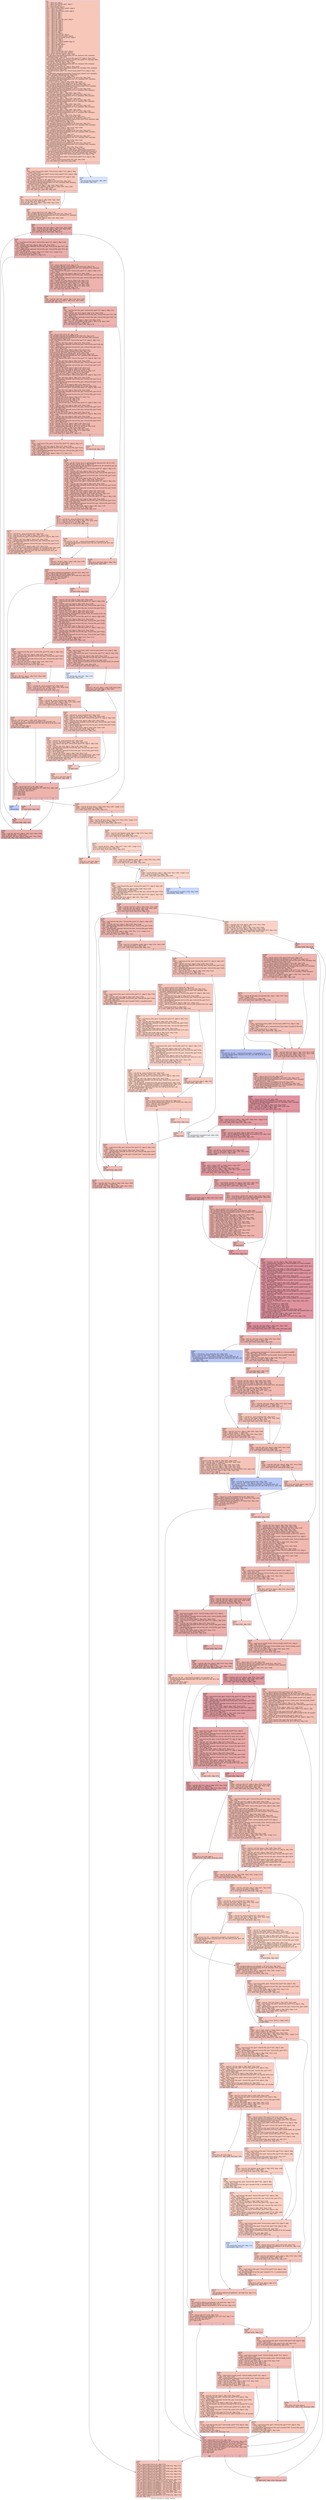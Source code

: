 digraph "CFG for 'tail_forever_inotify' function" {
	label="CFG for 'tail_forever_inotify' function";

	Node0x102f660 [shape=record,color="#3d50c3ff", style=filled, fillcolor="#ec7f6370",label="{%5:\l  %6 = alloca i32, align 4\l  %7 = alloca %struct.File_spec*, align 8\l  %8 = alloca i64, align 8\l  %9 = alloca double, align 8\l  %10 = alloca %struct.hash_table**, align 8\l  %11 = alloca i32, align 4\l  %12 = alloca %struct.hash_table*, align 8\l  %13 = alloca i8, align 1\l  %14 = alloca i8, align 1\l  %15 = alloca i8, align 1\l  %16 = alloca i8, align 1\l  %17 = alloca i8, align 1\l  %18 = alloca %struct.File_spec*, align 8\l  %19 = alloca i64, align 8\l  %20 = alloca i8*, align 8\l  %21 = alloca i64, align 8\l  %22 = alloca i64, align 8\l  %23 = alloca i32, align 4\l  %24 = alloca i64, align 8\l  %25 = alloca i64, align 8\l  %26 = alloca i64, align 8\l  %27 = alloca i8, align 1\l  %28 = alloca i32, align 4\l  %29 = alloca %struct.stat, align 8\l  %30 = alloca %struct.File_spec*, align 8\l  %31 = alloca %struct.inotify_event*, align 8\l  %32 = alloca i8*, align 8\l  %33 = alloca i32, align 4\l  %34 = alloca [2 x %struct.pollfd], align 16\l  %35 = alloca i32, align 4\l  %36 = alloca double, align 8\l  %37 = alloca i64, align 8\l  %38 = alloca i32, align 4\l  %39 = alloca i8, align 1\l  %40 = alloca i8, align 1\l  %41 = alloca %struct.File_spec*, align 8\l  %42 = alloca %struct.File_spec, align 8\l  store i32 %0, i32* %6, align 4, !tbaa !1040\l  call void @llvm.dbg.declare(metadata i32* %6, metadata !952, metadata\l... !DIExpression()), !dbg !1044\l  store %struct.File_spec* %1, %struct.File_spec** %7, align 8, !tbaa !1045\l  call void @llvm.dbg.declare(metadata %struct.File_spec** %7, metadata !953,\l... metadata !DIExpression()), !dbg !1047\l  store i64 %2, i64* %8, align 8, !tbaa !1048\l  call void @llvm.dbg.declare(metadata i64* %8, metadata !954, metadata\l... !DIExpression()), !dbg !1050\l  store double %3, double* %9, align 8, !tbaa !1051\l  call void @llvm.dbg.declare(metadata double* %9, metadata !955, metadata\l... !DIExpression()), !dbg !1053\l  store %struct.hash_table** %4, %struct.hash_table*** %10, align 8, !tbaa\l... !1045\l  call void @llvm.dbg.declare(metadata %struct.hash_table*** %10, metadata\l... !956, metadata !DIExpression()), !dbg !1054\l  %43 = bitcast i32* %11 to i8*, !dbg !1055\l  call void @llvm.lifetime.start.p0i8(i64 4, i8* %43) #24, !dbg !1055\l  call void @llvm.dbg.declare(metadata i32* %11, metadata !957, metadata\l... !DIExpression()), !dbg !1056\l  store i32 3, i32* %11, align 4, !dbg !1056, !tbaa !1040\l  %44 = bitcast %struct.hash_table** %12 to i8*, !dbg !1057\l  call void @llvm.lifetime.start.p0i8(i64 8, i8* %44) #24, !dbg !1057\l  call void @llvm.dbg.declare(metadata %struct.hash_table** %12, metadata\l... !958, metadata !DIExpression()), !dbg !1058\l  call void @llvm.lifetime.start.p0i8(i64 1, i8* %13) #24, !dbg !1059\l  call void @llvm.dbg.declare(metadata i8* %13, metadata !959, metadata\l... !DIExpression()), !dbg !1060\l  store i8 0, i8* %13, align 1, !dbg !1060, !tbaa !1061\l  call void @llvm.lifetime.start.p0i8(i64 1, i8* %14) #24, !dbg !1063\l  call void @llvm.dbg.declare(metadata i8* %14, metadata !960, metadata\l... !DIExpression()), !dbg !1064\l  store i8 0, i8* %14, align 1, !dbg !1064, !tbaa !1061\l  call void @llvm.lifetime.start.p0i8(i64 1, i8* %15) #24, !dbg !1065\l  call void @llvm.dbg.declare(metadata i8* %15, metadata !961, metadata\l... !DIExpression()), !dbg !1066\l  store i8 0, i8* %15, align 1, !dbg !1066, !tbaa !1061\l  call void @llvm.lifetime.start.p0i8(i64 1, i8* %16) #24, !dbg !1067\l  call void @llvm.dbg.declare(metadata i8* %16, metadata !962, metadata\l... !DIExpression()), !dbg !1068\l  store i8 0, i8* %16, align 1, !dbg !1068, !tbaa !1061\l  call void @llvm.lifetime.start.p0i8(i64 1, i8* %17) #24, !dbg !1069\l  call void @llvm.dbg.declare(metadata i8* %17, metadata !963, metadata\l... !DIExpression()), !dbg !1070\l  store i8 0, i8* %17, align 1, !dbg !1070, !tbaa !1061\l  %45 = bitcast %struct.File_spec** %18 to i8*, !dbg !1071\l  call void @llvm.lifetime.start.p0i8(i64 8, i8* %45) #24, !dbg !1071\l  call void @llvm.dbg.declare(metadata %struct.File_spec** %18, metadata !964,\l... metadata !DIExpression()), !dbg !1072\l  %46 = bitcast i64* %19 to i8*, !dbg !1073\l  call void @llvm.lifetime.start.p0i8(i64 8, i8* %46) #24, !dbg !1073\l  call void @llvm.dbg.declare(metadata i64* %19, metadata !965, metadata\l... !DIExpression()), !dbg !1074\l  store i64 0, i64* %19, align 8, !dbg !1074, !tbaa !1048\l  %47 = bitcast i8** %20 to i8*, !dbg !1075\l  call void @llvm.lifetime.start.p0i8(i64 8, i8* %47) #24, !dbg !1075\l  call void @llvm.dbg.declare(metadata i8** %20, metadata !966, metadata\l... !DIExpression()), !dbg !1076\l  %48 = bitcast i64* %21 to i8*, !dbg !1077\l  call void @llvm.lifetime.start.p0i8(i64 8, i8* %48) #24, !dbg !1077\l  call void @llvm.dbg.declare(metadata i64* %21, metadata !967, metadata\l... !DIExpression()), !dbg !1078\l  store i64 0, i64* %21, align 8, !dbg !1078, !tbaa !1048\l  %49 = bitcast i64* %22 to i8*, !dbg !1079\l  call void @llvm.lifetime.start.p0i8(i64 8, i8* %49) #24, !dbg !1079\l  call void @llvm.dbg.declare(metadata i64* %22, metadata !968, metadata\l... !DIExpression()), !dbg !1080\l  store i64 0, i64* %22, align 8, !dbg !1080, !tbaa !1048\l  %50 = load i64, i64* %8, align 8, !dbg !1081, !tbaa !1048\l  %51 = call noalias %struct.hash_table* @hash_initialize(i64 noundef %50,\l... %struct.hash_tuning* noundef null, i64 (i8*, i64)* noundef @wd_hasher, i1\l... (i8*, i8*)* noundef @wd_comparator, void (i8*)* noundef null), !dbg !1082\l  store %struct.hash_table* %51, %struct.hash_table** %12, align 8, !dbg\l... !1083, !tbaa !1045\l  %52 = load %struct.hash_table*, %struct.hash_table** %12, align 8, !dbg\l... !1084, !tbaa !1045\l  %53 = icmp ne %struct.hash_table* %52, null, !dbg !1084\l  br i1 %53, label %55, label %54, !dbg !1086\l|{<s0>T|<s1>F}}"];
	Node0x102f660:s0 -> Node0x102fc30;
	Node0x102f660:s1 -> Node0x102fbe0;
	Node0x102fbe0 [shape=record,color="#3d50c3ff", style=filled, fillcolor="#a5c3fe70",label="{%54:\l54:                                               \l  call void @xalloc_die() #25, !dbg !1087\l  unreachable, !dbg !1087\l}"];
	Node0x102fc30 [shape=record,color="#3d50c3ff", style=filled, fillcolor="#ec7f6370",label="{%55:\l55:                                               \l  %56 = load %struct.hash_table*, %struct.hash_table** %12, align 8, !dbg\l... !1088, !tbaa !1045\l  %57 = load %struct.hash_table**, %struct.hash_table*** %10, align 8, !dbg\l... !1089, !tbaa !1045\l  store %struct.hash_table* %56, %struct.hash_table** %57, align 8, !dbg\l... !1090, !tbaa !1045\l  %58 = bitcast i32* %23 to i8*, !dbg !1091\l  call void @llvm.lifetime.start.p0i8(i64 4, i8* %58) #24, !dbg !1091\l  call void @llvm.dbg.declare(metadata i32* %23, metadata !969, metadata\l... !DIExpression()), !dbg !1092\l  store i32 2, i32* %23, align 4, !dbg !1092, !tbaa !1040\l  %59 = load i32, i32* @follow_mode, align 4, !dbg !1093, !tbaa !1095\l  %60 = icmp eq i32 %59, 1, !dbg !1096\l  br i1 %60, label %61, label %64, !dbg !1097\l|{<s0>T|<s1>F}}"];
	Node0x102fc30:s0 -> Node0x102fc80;
	Node0x102fc30:s1 -> Node0x102fcd0;
	Node0x102fc80 [shape=record,color="#3d50c3ff", style=filled, fillcolor="#f08b6e70",label="{%61:\l61:                                               \l  %62 = load i32, i32* %23, align 4, !dbg !1098, !tbaa !1040\l  %63 = or i32 %62, 3076, !dbg !1098\l  store i32 %63, i32* %23, align 4, !dbg !1098, !tbaa !1040\l  br label %64, !dbg !1099\l}"];
	Node0x102fc80 -> Node0x102fcd0;
	Node0x102fcd0 [shape=record,color="#3d50c3ff", style=filled, fillcolor="#ec7f6370",label="{%64:\l64:                                               \l  %65 = bitcast i64* %24 to i8*, !dbg !1100\l  call void @llvm.lifetime.start.p0i8(i64 8, i8* %65) #24, !dbg !1100\l  call void @llvm.dbg.declare(metadata i64* %24, metadata !973, metadata\l... !DIExpression()), !dbg !1101\l  store i64 0, i64* %24, align 8, !dbg !1102, !tbaa !1048\l  br label %66, !dbg !1103\l}"];
	Node0x102fcd0 -> Node0x102fd20;
	Node0x102fd20 [shape=record,color="#3d50c3ff", style=filled, fillcolor="#d0473d70",label="{%66:\l66:                                               \l  %67 = load i64, i64* %24, align 8, !dbg !1104, !tbaa !1048\l  %68 = load i64, i64* %8, align 8, !dbg !1105, !tbaa !1048\l  %69 = icmp ult i64 %67, %68, !dbg !1106\l  br i1 %69, label %70, label %263, !dbg !1107\l|{<s0>T|<s1>F}}"];
	Node0x102fd20:s0 -> Node0x102fd70;
	Node0x102fd20:s1 -> Node0x1030770;
	Node0x102fd70 [shape=record,color="#3d50c3ff", style=filled, fillcolor="#d0473d70",label="{%70:\l70:                                               \l  %71 = load %struct.File_spec*, %struct.File_spec** %7, align 8, !dbg !1108,\l... !tbaa !1045\l  %72 = load i64, i64* %24, align 8, !dbg !1109, !tbaa !1048\l  %73 = getelementptr inbounds %struct.File_spec, %struct.File_spec* %71, i64\l... %72, !dbg !1108\l  %74 = getelementptr inbounds %struct.File_spec, %struct.File_spec* %73, i32\l... 0, i32 6, !dbg !1110\l  %75 = load i8, i8* %74, align 4, !dbg !1110, !tbaa !1111, !range !1114\l  %76 = trunc i8 %75 to i1, !dbg !1110\l  br i1 %76, label %259, label %77, !dbg !1115\l|{<s0>T|<s1>F}}"];
	Node0x102fd70:s0 -> Node0x10306d0;
	Node0x102fd70:s1 -> Node0x102fdc0;
	Node0x102fdc0 [shape=record,color="#3d50c3ff", style=filled, fillcolor="#d6524470",label="{%77:\l77:                                               \l  %78 = bitcast i64* %25 to i8*, !dbg !1116\l  call void @llvm.lifetime.start.p0i8(i64 8, i8* %78) #24, !dbg !1116\l  call void @llvm.dbg.declare(metadata i64* %25, metadata !974, metadata\l... !DIExpression()), !dbg !1117\l  %79 = load %struct.File_spec*, %struct.File_spec** %7, align 8, !dbg !1118,\l... !tbaa !1045\l  %80 = load i64, i64* %24, align 8, !dbg !1119, !tbaa !1048\l  %81 = getelementptr inbounds %struct.File_spec, %struct.File_spec* %79, i64\l... %80, !dbg !1118\l  %82 = getelementptr inbounds %struct.File_spec, %struct.File_spec* %81, i32\l... 0, i32 0, !dbg !1120\l  %83 = load i8*, i8** %82, align 8, !dbg !1120, !tbaa !1121\l  %84 = call i64 @strlen(i8* noundef %83) #26, !dbg !1122\l  store i64 %84, i64* %25, align 8, !dbg !1117, !tbaa !1048\l  %85 = load i64, i64* %19, align 8, !dbg !1123, !tbaa !1048\l  %86 = load i64, i64* %25, align 8, !dbg !1125, !tbaa !1048\l  %87 = icmp ult i64 %85, %86, !dbg !1126\l  br i1 %87, label %88, label %90, !dbg !1127\l|{<s0>T|<s1>F}}"];
	Node0x102fdc0:s0 -> Node0x102fe10;
	Node0x102fdc0:s1 -> Node0x102fe60;
	Node0x102fe10 [shape=record,color="#3d50c3ff", style=filled, fillcolor="#de614d70",label="{%88:\l88:                                               \l  %89 = load i64, i64* %25, align 8, !dbg !1128, !tbaa !1048\l  store i64 %89, i64* %19, align 8, !dbg !1129, !tbaa !1048\l  br label %90, !dbg !1130\l}"];
	Node0x102fe10 -> Node0x102fe60;
	Node0x102fe60 [shape=record,color="#3d50c3ff", style=filled, fillcolor="#d6524470",label="{%90:\l90:                                               \l  %91 = load %struct.File_spec*, %struct.File_spec** %7, align 8, !dbg !1131,\l... !tbaa !1045\l  %92 = load i64, i64* %24, align 8, !dbg !1132, !tbaa !1048\l  %93 = getelementptr inbounds %struct.File_spec, %struct.File_spec* %91, i64\l... %92, !dbg !1131\l  %94 = getelementptr inbounds %struct.File_spec, %struct.File_spec* %93, i32\l... 0, i32 12, !dbg !1133\l  store i32 -1, i32* %94, align 4, !dbg !1134, !tbaa !1135\l  %95 = load i32, i32* @follow_mode, align 4, !dbg !1136, !tbaa !1095\l  %96 = icmp eq i32 %95, 1, !dbg !1137\l  br i1 %96, label %97, label %189, !dbg !1138\l|{<s0>T|<s1>F}}"];
	Node0x102fe60:s0 -> Node0x102feb0;
	Node0x102fe60:s1 -> Node0x1030220;
	Node0x102feb0 [shape=record,color="#3d50c3ff", style=filled, fillcolor="#de614d70",label="{%97:\l97:                                               \l  %98 = bitcast i64* %26 to i8*, !dbg !1139\l  call void @llvm.lifetime.start.p0i8(i64 8, i8* %98) #24, !dbg !1139\l  call void @llvm.dbg.declare(metadata i64* %26, metadata !980, metadata\l... !DIExpression()), !dbg !1140\l  %99 = load %struct.File_spec*, %struct.File_spec** %7, align 8, !dbg !1141,\l... !tbaa !1045\l  %100 = load i64, i64* %24, align 8, !dbg !1142, !tbaa !1048\l  %101 = getelementptr inbounds %struct.File_spec, %struct.File_spec* %99, i64\l... %100, !dbg !1141\l  %102 = getelementptr inbounds %struct.File_spec, %struct.File_spec* %101,\l... i32 0, i32 0, !dbg !1143\l  %103 = load i8*, i8** %102, align 8, !dbg !1143, !tbaa !1121\l  %104 = call i64 @dir_len(i8* noundef %103) #26, !dbg !1144\l  store i64 %104, i64* %26, align 8, !dbg !1140, !tbaa !1048\l  call void @llvm.lifetime.start.p0i8(i64 1, i8* %27) #24, !dbg !1145\l  call void @llvm.dbg.declare(metadata i8* %27, metadata !983, metadata\l... !DIExpression()), !dbg !1146\l  %105 = load %struct.File_spec*, %struct.File_spec** %7, align 8, !dbg !1147,\l... !tbaa !1045\l  %106 = load i64, i64* %24, align 8, !dbg !1148, !tbaa !1048\l  %107 = getelementptr inbounds %struct.File_spec, %struct.File_spec* %105,\l... i64 %106, !dbg !1147\l  %108 = getelementptr inbounds %struct.File_spec, %struct.File_spec* %107,\l... i32 0, i32 0, !dbg !1149\l  %109 = load i8*, i8** %108, align 8, !dbg !1149, !tbaa !1121\l  %110 = load i64, i64* %26, align 8, !dbg !1150, !tbaa !1048\l  %111 = getelementptr inbounds i8, i8* %109, i64 %110, !dbg !1147\l  %112 = load i8, i8* %111, align 1, !dbg !1147, !tbaa !1095\l  store i8 %112, i8* %27, align 1, !dbg !1146, !tbaa !1095\l  %113 = load %struct.File_spec*, %struct.File_spec** %7, align 8, !dbg !1151,\l... !tbaa !1045\l  %114 = load i64, i64* %24, align 8, !dbg !1152, !tbaa !1048\l  %115 = getelementptr inbounds %struct.File_spec, %struct.File_spec* %113,\l... i64 %114, !dbg !1151\l  %116 = getelementptr inbounds %struct.File_spec, %struct.File_spec* %115,\l... i32 0, i32 0, !dbg !1153\l  %117 = load i8*, i8** %116, align 8, !dbg !1153, !tbaa !1121\l  %118 = call i8* @last_component(i8* noundef %117) #26, !dbg !1154\l  %119 = load %struct.File_spec*, %struct.File_spec** %7, align 8, !dbg !1155,\l... !tbaa !1045\l  %120 = load i64, i64* %24, align 8, !dbg !1156, !tbaa !1048\l  %121 = getelementptr inbounds %struct.File_spec, %struct.File_spec* %119,\l... i64 %120, !dbg !1155\l  %122 = getelementptr inbounds %struct.File_spec, %struct.File_spec* %121,\l... i32 0, i32 0, !dbg !1157\l  %123 = load i8*, i8** %122, align 8, !dbg !1157, !tbaa !1121\l  %124 = ptrtoint i8* %118 to i64, !dbg !1158\l  %125 = ptrtoint i8* %123 to i64, !dbg !1158\l  %126 = sub i64 %124, %125, !dbg !1158\l  %127 = load %struct.File_spec*, %struct.File_spec** %7, align 8, !dbg !1159,\l... !tbaa !1045\l  %128 = load i64, i64* %24, align 8, !dbg !1160, !tbaa !1048\l  %129 = getelementptr inbounds %struct.File_spec, %struct.File_spec* %127,\l... i64 %128, !dbg !1159\l  %130 = getelementptr inbounds %struct.File_spec, %struct.File_spec* %129,\l... i32 0, i32 14, !dbg !1161\l  store i64 %126, i64* %130, align 8, !dbg !1162, !tbaa !1163\l  %131 = load %struct.File_spec*, %struct.File_spec** %7, align 8, !dbg !1164,\l... !tbaa !1045\l  %132 = load i64, i64* %24, align 8, !dbg !1165, !tbaa !1048\l  %133 = getelementptr inbounds %struct.File_spec, %struct.File_spec* %131,\l... i64 %132, !dbg !1164\l  %134 = getelementptr inbounds %struct.File_spec, %struct.File_spec* %133,\l... i32 0, i32 0, !dbg !1166\l  %135 = load i8*, i8** %134, align 8, !dbg !1166, !tbaa !1121\l  %136 = load i64, i64* %26, align 8, !dbg !1167, !tbaa !1048\l  %137 = getelementptr inbounds i8, i8* %135, i64 %136, !dbg !1164\l  store i8 0, i8* %137, align 1, !dbg !1168, !tbaa !1095\l  %138 = load i32, i32* %6, align 4, !dbg !1169, !tbaa !1040\l  %139 = load i64, i64* %26, align 8, !dbg !1170, !tbaa !1048\l  %140 = icmp ne i64 %139, 0, !dbg !1170\l  br i1 %140, label %141, label %147, !dbg !1170\l|{<s0>T|<s1>F}}"];
	Node0x102feb0:s0 -> Node0x102ff00;
	Node0x102feb0:s1 -> Node0x102ff50;
	Node0x102ff00 [shape=record,color="#3d50c3ff", style=filled, fillcolor="#e1675170",label="{%141:\l141:                                              \l  %142 = load %struct.File_spec*, %struct.File_spec** %7, align 8, !dbg !1171,\l... !tbaa !1045\l  %143 = load i64, i64* %24, align 8, !dbg !1172, !tbaa !1048\l  %144 = getelementptr inbounds %struct.File_spec, %struct.File_spec* %142,\l... i64 %143, !dbg !1171\l  %145 = getelementptr inbounds %struct.File_spec, %struct.File_spec* %144,\l... i32 0, i32 0, !dbg !1173\l  %146 = load i8*, i8** %145, align 8, !dbg !1173, !tbaa !1121\l  br label %148, !dbg !1170\l}"];
	Node0x102ff00 -> Node0x102ffa0;
	Node0x102ff50 [shape=record,color="#3d50c3ff", style=filled, fillcolor="#e5705870",label="{%147:\l147:                                              \l  br label %148, !dbg !1170\l}"];
	Node0x102ff50 -> Node0x102ffa0;
	Node0x102ffa0 [shape=record,color="#3d50c3ff", style=filled, fillcolor="#de614d70",label="{%148:\l148:                                              \l  %149 = phi i8* [ %146, %141 ], [ getelementptr inbounds ([2 x i8], [2 x i8]*\l... @.str.94, i64 0, i64 0), %147 ], !dbg !1170\l  %150 = call i32 @inotify_add_watch(i32 noundef %138, i8* noundef %149, i32\l... noundef 1924) #24, !dbg !1174\l  %151 = load %struct.File_spec*, %struct.File_spec** %7, align 8, !dbg !1175,\l... !tbaa !1045\l  %152 = load i64, i64* %24, align 8, !dbg !1176, !tbaa !1048\l  %153 = getelementptr inbounds %struct.File_spec, %struct.File_spec* %151,\l... i64 %152, !dbg !1175\l  %154 = getelementptr inbounds %struct.File_spec, %struct.File_spec* %153,\l... i32 0, i32 13, !dbg !1177\l  store i32 %150, i32* %154, align 8, !dbg !1178, !tbaa !1179\l  %155 = load i8, i8* %27, align 1, !dbg !1180, !tbaa !1095\l  %156 = load %struct.File_spec*, %struct.File_spec** %7, align 8, !dbg !1181,\l... !tbaa !1045\l  %157 = load i64, i64* %24, align 8, !dbg !1182, !tbaa !1048\l  %158 = getelementptr inbounds %struct.File_spec, %struct.File_spec* %156,\l... i64 %157, !dbg !1181\l  %159 = getelementptr inbounds %struct.File_spec, %struct.File_spec* %158,\l... i32 0, i32 0, !dbg !1183\l  %160 = load i8*, i8** %159, align 8, !dbg !1183, !tbaa !1121\l  %161 = load i64, i64* %26, align 8, !dbg !1184, !tbaa !1048\l  %162 = getelementptr inbounds i8, i8* %160, i64 %161, !dbg !1181\l  store i8 %155, i8* %162, align 1, !dbg !1185, !tbaa !1095\l  %163 = load %struct.File_spec*, %struct.File_spec** %7, align 8, !dbg !1186,\l... !tbaa !1045\l  %164 = load i64, i64* %24, align 8, !dbg !1188, !tbaa !1048\l  %165 = getelementptr inbounds %struct.File_spec, %struct.File_spec* %163,\l... i64 %164, !dbg !1186\l  %166 = getelementptr inbounds %struct.File_spec, %struct.File_spec* %165,\l... i32 0, i32 13, !dbg !1189\l  %167 = load i32, i32* %166, align 8, !dbg !1189, !tbaa !1179\l  %168 = icmp slt i32 %167, 0, !dbg !1190\l  br i1 %168, label %169, label %184, !dbg !1191\l|{<s0>T|<s1>F}}"];
	Node0x102ffa0:s0 -> Node0x102fff0;
	Node0x102ffa0:s1 -> Node0x1030130;
	Node0x102fff0 [shape=record,color="#3d50c3ff", style=filled, fillcolor="#e5705870",label="{%169:\l169:                                              \l  %170 = call i32* @__errno_location() #27, !dbg !1192\l  %171 = load i32, i32* %170, align 4, !dbg !1192, !tbaa !1040\l  %172 = icmp ne i32 %171, 28, !dbg !1195\l  br i1 %172, label %173, label %182, !dbg !1196\l|{<s0>T|<s1>F}}"];
	Node0x102fff0:s0 -> Node0x1030040;
	Node0x102fff0:s1 -> Node0x1030090;
	Node0x1030040 [shape=record,color="#3d50c3ff", style=filled, fillcolor="#ec7f6370",label="{%173:\l173:                                              \l  %174 = call i32* @__errno_location() #27, !dbg !1197\l  %175 = load i32, i32* %174, align 4, !dbg !1197, !tbaa !1040\l  %176 = load %struct.File_spec*, %struct.File_spec** %7, align 8, !dbg !1197,\l... !tbaa !1045\l  %177 = load i64, i64* %24, align 8, !dbg !1197, !tbaa !1048\l  %178 = getelementptr inbounds %struct.File_spec, %struct.File_spec* %176,\l... i64 %177, !dbg !1197\l  %179 = getelementptr inbounds %struct.File_spec, %struct.File_spec* %178,\l... i32 0, i32 0, !dbg !1197\l  %180 = load i8*, i8** %179, align 8, !dbg !1197, !tbaa !1121\l  %181 = call i8* @quotearg_style(i32 noundef 4, i8* noundef %180), !dbg !1197\l  call void (i32, i32, i8*, ...) @error(i32 noundef 0, i32 noundef %175, i8*\l... noundef getelementptr inbounds ([36 x i8], [36 x i8]* @.str.95, i64 0, i64\l... 0), i8* noundef %181), !dbg !1197\l  br label %183, !dbg !1197\l}"];
	Node0x1030040 -> Node0x10300e0;
	Node0x1030090 [shape=record,color="#3d50c3ff", style=filled, fillcolor="#ec7f6370",label="{%182:\l182:                                              \l  call void (i32, i32, i8*, ...) @error(i32 noundef 0, i32 noundef 0, i8*\l... noundef getelementptr inbounds ([28 x i8], [28 x i8]* @.str.96, i64 0, i64\l... 0)), !dbg !1198\l  br label %183\l}"];
	Node0x1030090 -> Node0x10300e0;
	Node0x10300e0 [shape=record,color="#3d50c3ff", style=filled, fillcolor="#e5705870",label="{%183:\l183:                                              \l  store i8 1, i8* %15, align 1, !dbg !1199, !tbaa !1061\l  store i32 2, i32* %28, align 4\l  br label %185, !dbg !1200\l}"];
	Node0x10300e0 -> Node0x1030180;
	Node0x1030130 [shape=record,color="#3d50c3ff", style=filled, fillcolor="#e1675170",label="{%184:\l184:                                              \l  store i32 0, i32* %28, align 4, !dbg !1201\l  br label %185, !dbg !1201\l}"];
	Node0x1030130 -> Node0x1030180;
	Node0x1030180 [shape=record,color="#3d50c3ff", style=filled, fillcolor="#de614d70",label="{%185:\l185:                                              \l  call void @llvm.lifetime.end.p0i8(i64 1, i8* %27) #24, !dbg !1201\l  %186 = bitcast i64* %26 to i8*, !dbg !1201\l  call void @llvm.lifetime.end.p0i8(i64 8, i8* %186) #24, !dbg !1201\l  %187 = load i32, i32* %28, align 4\l  switch i32 %187, label %255 [\l    i32 0, label %188\l  ]\l|{<s0>def|<s1>0}}"];
	Node0x1030180:s0 -> Node0x1030630;
	Node0x1030180:s1 -> Node0x10301d0;
	Node0x10301d0 [shape=record,color="#3d50c3ff", style=filled, fillcolor="#e36c5570",label="{%188:\l188:                                              \l  br label %189, !dbg !1202\l}"];
	Node0x10301d0 -> Node0x1030220;
	Node0x1030220 [shape=record,color="#3d50c3ff", style=filled, fillcolor="#d8564670",label="{%189:\l189:                                              \l  %190 = load i32, i32* %6, align 4, !dbg !1203, !tbaa !1040\l  %191 = load %struct.File_spec*, %struct.File_spec** %7, align 8, !dbg !1204,\l... !tbaa !1045\l  %192 = load i64, i64* %24, align 8, !dbg !1205, !tbaa !1048\l  %193 = getelementptr inbounds %struct.File_spec, %struct.File_spec* %191,\l... i64 %192, !dbg !1204\l  %194 = getelementptr inbounds %struct.File_spec, %struct.File_spec* %193,\l... i32 0, i32 0, !dbg !1206\l  %195 = load i8*, i8** %194, align 8, !dbg !1206, !tbaa !1121\l  %196 = load i32, i32* %23, align 4, !dbg !1207, !tbaa !1040\l  %197 = call i32 @inotify_add_watch(i32 noundef %190, i8* noundef %195, i32\l... noundef %196) #24, !dbg !1208\l  %198 = load %struct.File_spec*, %struct.File_spec** %7, align 8, !dbg !1209,\l... !tbaa !1045\l  %199 = load i64, i64* %24, align 8, !dbg !1210, !tbaa !1048\l  %200 = getelementptr inbounds %struct.File_spec, %struct.File_spec* %198,\l... i64 %199, !dbg !1209\l  %201 = getelementptr inbounds %struct.File_spec, %struct.File_spec* %200,\l... i32 0, i32 12, !dbg !1211\l  store i32 %197, i32* %201, align 4, !dbg !1212, !tbaa !1135\l  %202 = load %struct.File_spec*, %struct.File_spec** %7, align 8, !dbg !1213,\l... !tbaa !1045\l  %203 = load i64, i64* %24, align 8, !dbg !1215, !tbaa !1048\l  %204 = getelementptr inbounds %struct.File_spec, %struct.File_spec* %202,\l... i64 %203, !dbg !1213\l  %205 = getelementptr inbounds %struct.File_spec, %struct.File_spec* %204,\l... i32 0, i32 12, !dbg !1216\l  %206 = load i32, i32* %205, align 4, !dbg !1216, !tbaa !1135\l  %207 = icmp slt i32 %206, 0, !dbg !1217\l  br i1 %207, label %208, label %245, !dbg !1218\l|{<s0>T|<s1>F}}"];
	Node0x1030220:s0 -> Node0x1030270;
	Node0x1030220:s1 -> Node0x1030540;
	Node0x1030270 [shape=record,color="#3d50c3ff", style=filled, fillcolor="#e36c5570",label="{%208:\l208:                                              \l  %209 = load %struct.File_spec*, %struct.File_spec** %7, align 8, !dbg !1219,\l... !tbaa !1045\l  %210 = load i64, i64* %24, align 8, !dbg !1222, !tbaa !1048\l  %211 = getelementptr inbounds %struct.File_spec, %struct.File_spec* %209,\l... i64 %210, !dbg !1219\l  %212 = getelementptr inbounds %struct.File_spec, %struct.File_spec* %211,\l... i32 0, i32 9, !dbg !1223\l  %213 = load i32, i32* %212, align 8, !dbg !1223, !tbaa !1224\l  %214 = icmp ne i32 %213, -1, !dbg !1225\l  br i1 %214, label %215, label %216, !dbg !1226\l|{<s0>T|<s1>F}}"];
	Node0x1030270:s0 -> Node0x10302c0;
	Node0x1030270:s1 -> Node0x1030310;
	Node0x10302c0 [shape=record,color="#3d50c3ff", style=filled, fillcolor="#e5705870",label="{%215:\l215:                                              \l  store i8 1, i8* %14, align 1, !dbg !1227, !tbaa !1061\l  br label %216, !dbg !1228\l}"];
	Node0x10302c0 -> Node0x1030310;
	Node0x1030310 [shape=record,color="#3d50c3ff", style=filled, fillcolor="#e36c5570",label="{%216:\l216:                                              \l  %217 = call i32* @__errno_location() #27, !dbg !1229\l  %218 = load i32, i32* %217, align 4, !dbg !1229, !tbaa !1040\l  %219 = icmp eq i32 %218, 28, !dbg !1231\l  br i1 %219, label %224, label %220, !dbg !1232\l|{<s0>T|<s1>F}}"];
	Node0x1030310:s0 -> Node0x10303b0;
	Node0x1030310:s1 -> Node0x1030360;
	Node0x1030360 [shape=record,color="#3d50c3ff", style=filled, fillcolor="#e8765c70",label="{%220:\l220:                                              \l  %221 = call i32* @__errno_location() #27, !dbg !1233\l  %222 = load i32, i32* %221, align 4, !dbg !1233, !tbaa !1040\l  %223 = icmp eq i32 %222, 12, !dbg !1234\l  br i1 %223, label %224, label %225, !dbg !1235\l|{<s0>T|<s1>F}}"];
	Node0x1030360:s0 -> Node0x10303b0;
	Node0x1030360:s1 -> Node0x1030400;
	Node0x10303b0 [shape=record,color="#3d50c3ff", style=filled, fillcolor="#e5705870",label="{%224:\l224:                                              \l  store i8 1, i8* %16, align 1, !dbg !1236, !tbaa !1061\l  call void (i32, i32, i8*, ...) @error(i32 noundef 0, i32 noundef 0, i8*\l... noundef getelementptr inbounds ([28 x i8], [28 x i8]* @.str.96, i64 0, i64\l... 0)), !dbg !1238\l  store i32 2, i32* %28, align 4\l  br label %255, !dbg !1239\l}"];
	Node0x10303b0 -> Node0x1030630;
	Node0x1030400 [shape=record,color="#3d50c3ff", style=filled, fillcolor="#ed836670",label="{%225:\l225:                                              \l  %226 = call i32* @__errno_location() #27, !dbg !1240\l  %227 = load i32, i32* %226, align 4, !dbg !1240, !tbaa !1040\l  %228 = load %struct.File_spec*, %struct.File_spec** %7, align 8, !dbg !1242,\l... !tbaa !1045\l  %229 = load i64, i64* %24, align 8, !dbg !1243, !tbaa !1048\l  %230 = getelementptr inbounds %struct.File_spec, %struct.File_spec* %228,\l... i64 %229, !dbg !1242\l  %231 = getelementptr inbounds %struct.File_spec, %struct.File_spec* %230,\l... i32 0, i32 10, !dbg !1244\l  %232 = load i32, i32* %231, align 4, !dbg !1244, !tbaa !1245\l  %233 = icmp ne i32 %227, %232, !dbg !1246\l  br i1 %233, label %234, label %243, !dbg !1247\l|{<s0>T|<s1>F}}"];
	Node0x1030400:s0 -> Node0x1030450;
	Node0x1030400:s1 -> Node0x10304a0;
	Node0x1030450 [shape=record,color="#3d50c3ff", style=filled, fillcolor="#f08b6e70",label="{%234:\l234:                                              \l  %235 = call i32* @__errno_location() #27, !dbg !1248\l  %236 = load i32, i32* %235, align 4, !dbg !1248, !tbaa !1040\l  %237 = load %struct.File_spec*, %struct.File_spec** %7, align 8, !dbg !1248,\l... !tbaa !1045\l  %238 = load i64, i64* %24, align 8, !dbg !1248, !tbaa !1048\l  %239 = getelementptr inbounds %struct.File_spec, %struct.File_spec* %237,\l... i64 %238, !dbg !1248\l  %240 = getelementptr inbounds %struct.File_spec, %struct.File_spec* %239,\l... i32 0, i32 0, !dbg !1248\l  %241 = load i8*, i8** %240, align 8, !dbg !1248, !tbaa !1121\l  %242 = call i8* @quotearg_style(i32 noundef 4, i8* noundef %241), !dbg !1248\l  call void (i32, i32, i8*, ...) @error(i32 noundef 0, i32 noundef %236, i8*\l... noundef getelementptr inbounds ([16 x i8], [16 x i8]* @.str.97, i64 0, i64\l... 0), i8* noundef %242), !dbg !1248\l  br label %243, !dbg !1248\l}"];
	Node0x1030450 -> Node0x10304a0;
	Node0x10304a0 [shape=record,color="#3d50c3ff", style=filled, fillcolor="#ed836670",label="{%243:\l243:                                              \l  br label %244\l}"];
	Node0x10304a0 -> Node0x10304f0;
	Node0x10304f0 [shape=record,color="#3d50c3ff", style=filled, fillcolor="#ed836670",label="{%244:\l244:                                              \l  store i32 4, i32* %28, align 4\l  br label %255, !dbg !1249\l}"];
	Node0x10304f0 -> Node0x1030630;
	Node0x1030540 [shape=record,color="#3d50c3ff", style=filled, fillcolor="#de614d70",label="{%245:\l245:                                              \l  %246 = load %struct.hash_table*, %struct.hash_table** %12, align 8, !dbg\l... !1250, !tbaa !1045\l  %247 = load %struct.File_spec*, %struct.File_spec** %7, align 8, !dbg !1252,\l... !tbaa !1045\l  %248 = load i64, i64* %24, align 8, !dbg !1253, !tbaa !1048\l  %249 = getelementptr inbounds %struct.File_spec, %struct.File_spec* %247,\l... i64 %248, !dbg !1252\l  %250 = bitcast %struct.File_spec* %249 to i8*, !dbg !1254\l  %251 = call i8* @hash_insert(%struct.hash_table* noundef %246, i8* noundef\l... %250), !dbg !1255\l  %252 = icmp eq i8* %251, null, !dbg !1256\l  br i1 %252, label %253, label %254, !dbg !1257\l|{<s0>T|<s1>F}}"];
	Node0x1030540:s0 -> Node0x1030590;
	Node0x1030540:s1 -> Node0x10305e0;
	Node0x1030590 [shape=record,color="#3d50c3ff", style=filled, fillcolor="#bbd1f870",label="{%253:\l253:                                              \l  call void @xalloc_die() #25, !dbg !1258\l  unreachable, !dbg !1258\l}"];
	Node0x10305e0 [shape=record,color="#3d50c3ff", style=filled, fillcolor="#de614d70",label="{%254:\l254:                                              \l  store i8 1, i8* %13, align 1, !dbg !1259, !tbaa !1061\l  store i32 0, i32* %28, align 4, !dbg !1260\l  br label %255, !dbg !1260\l}"];
	Node0x10305e0 -> Node0x1030630;
	Node0x1030630 [shape=record,color="#3d50c3ff", style=filled, fillcolor="#d6524470",label="{%255:\l255:                                              \l  %256 = bitcast i64* %25 to i8*, !dbg !1260\l  call void @llvm.lifetime.end.p0i8(i64 8, i8* %256) #24, !dbg !1260\l  %257 = load i32, i32* %28, align 4\l  switch i32 %257, label %797 [\l    i32 0, label %258\l    i32 2, label %263\l    i32 4, label %260\l  ]\l|{<s0>def|<s1>0|<s2>2|<s3>4}}"];
	Node0x1030630:s0 -> Node0x1032e80;
	Node0x1030630:s1 -> Node0x1030680;
	Node0x1030630:s2 -> Node0x1030770;
	Node0x1030630:s3 -> Node0x1030720;
	Node0x1030680 [shape=record,color="#3d50c3ff", style=filled, fillcolor="#de614d70",label="{%258:\l258:                                              \l  br label %259, !dbg !1261\l}"];
	Node0x1030680 -> Node0x10306d0;
	Node0x10306d0 [shape=record,color="#3d50c3ff", style=filled, fillcolor="#d24b4070",label="{%259:\l259:                                              \l  br label %260, !dbg !1262\l}"];
	Node0x10306d0 -> Node0x1030720;
	Node0x1030720 [shape=record,color="#3d50c3ff", style=filled, fillcolor="#d0473d70",label="{%260:\l260:                                              \l  %261 = load i64, i64* %24, align 8, !dbg !1263, !tbaa !1048\l  %262 = add i64 %261, 1, !dbg !1263\l  store i64 %262, i64* %24, align 8, !dbg !1263, !tbaa !1048\l  br label %66, !dbg !1264, !llvm.loop !1265\l}"];
	Node0x1030720 -> Node0x102fd20;
	Node0x1030770 [shape=record,color="#3d50c3ff", style=filled, fillcolor="#ec7f6370",label="{%263:\l263:                                              \l  %264 = load i8, i8* %16, align 1, !dbg !1269, !tbaa !1061, !range !1114\l  %265 = trunc i8 %264 to i1, !dbg !1269\l  br i1 %265, label %275, label %266, !dbg !1271\l|{<s0>T|<s1>F}}"];
	Node0x1030770:s0 -> Node0x10308b0;
	Node0x1030770:s1 -> Node0x10307c0;
	Node0x10307c0 [shape=record,color="#3d50c3ff", style=filled, fillcolor="#f08b6e70",label="{%266:\l266:                                              \l  %267 = load i8, i8* %15, align 1, !dbg !1272, !tbaa !1061, !range !1114\l  %268 = trunc i8 %267 to i1, !dbg !1272\l  br i1 %268, label %275, label %269, !dbg !1273\l|{<s0>T|<s1>F}}"];
	Node0x10307c0:s0 -> Node0x10308b0;
	Node0x10307c0:s1 -> Node0x1030810;
	Node0x1030810 [shape=record,color="#3d50c3ff", style=filled, fillcolor="#f3947570",label="{%269:\l269:                                              \l  %270 = load i32, i32* @follow_mode, align 4, !dbg !1274, !tbaa !1095\l  %271 = icmp eq i32 %270, 2, !dbg !1275\l  br i1 %271, label %272, label %276, !dbg !1276\l|{<s0>T|<s1>F}}"];
	Node0x1030810:s0 -> Node0x1030860;
	Node0x1030810:s1 -> Node0x1030900;
	Node0x1030860 [shape=record,color="#3d50c3ff", style=filled, fillcolor="#f5a08170",label="{%272:\l272:                                              \l  %273 = load i8, i8* %14, align 1, !dbg !1277, !tbaa !1061, !range !1114\l  %274 = trunc i8 %273 to i1, !dbg !1277\l  br i1 %274, label %275, label %276, !dbg !1278\l|{<s0>T|<s1>F}}"];
	Node0x1030860:s0 -> Node0x10308b0;
	Node0x1030860:s1 -> Node0x1030900;
	Node0x10308b0 [shape=record,color="#3d50c3ff", style=filled, fillcolor="#ed836670",label="{%275:\l275:                                              \l  store i32 1, i32* %28, align 4\l  br label %787, !dbg !1279\l}"];
	Node0x10308b0 -> Node0x1032e30;
	Node0x1030900 [shape=record,color="#3d50c3ff", style=filled, fillcolor="#f4987a70",label="{%276:\l276:                                              \l  %277 = load i32, i32* @follow_mode, align 4, !dbg !1280, !tbaa !1095\l  %278 = icmp eq i32 %277, 2, !dbg !1282\l  br i1 %278, label %279, label %283, !dbg !1283\l|{<s0>T|<s1>F}}"];
	Node0x1030900:s0 -> Node0x1030950;
	Node0x1030900:s1 -> Node0x10309f0;
	Node0x1030950 [shape=record,color="#3d50c3ff", style=filled, fillcolor="#f6a38570",label="{%279:\l279:                                              \l  %280 = load i8, i8* %13, align 1, !dbg !1284, !tbaa !1061, !range !1114\l  %281 = trunc i8 %280 to i1, !dbg !1284\l  br i1 %281, label %283, label %282, !dbg !1285\l|{<s0>T|<s1>F}}"];
	Node0x1030950:s0 -> Node0x10309f0;
	Node0x1030950:s1 -> Node0x10309a0;
	Node0x10309a0 [shape=record,color="#3d50c3ff", style=filled, fillcolor="#88abfd70",label="{%282:\l282:                                              \l  call void @exit(i32 noundef 1) #28, !dbg !1286\l  unreachable, !dbg !1286\l}"];
	Node0x10309f0 [shape=record,color="#3d50c3ff", style=filled, fillcolor="#f4987a70",label="{%283:\l283:                                              \l  %284 = load %struct.File_spec*, %struct.File_spec** %7, align 8, !dbg !1287,\l... !tbaa !1045\l  %285 = load i64, i64* %8, align 8, !dbg !1288, !tbaa !1048\l  %286 = sub i64 %285, 1, !dbg !1289\l  %287 = getelementptr inbounds %struct.File_spec, %struct.File_spec* %284,\l... i64 %286, !dbg !1287\l  store %struct.File_spec* %287, %struct.File_spec** %18, align 8, !dbg !1290,\l... !tbaa !1045\l  store i64 0, i64* %24, align 8, !dbg !1291, !tbaa !1048\l  br label %288, !dbg !1292\l}"];
	Node0x10309f0 -> Node0x1030a40;
	Node0x1030a40 [shape=record,color="#3d50c3ff", style=filled, fillcolor="#de614d70",label="{%288:\l288:                                              \l  %289 = load i64, i64* %24, align 8, !dbg !1293, !tbaa !1048\l  %290 = load i64, i64* %8, align 8, !dbg !1294, !tbaa !1048\l  %291 = icmp ult i64 %289, %290, !dbg !1295\l  br i1 %291, label %292, label %362, !dbg !1296\l|{<s0>T|<s1>F}}"];
	Node0x1030a40:s0 -> Node0x1030a90;
	Node0x1030a40:s1 -> Node0x1030f40;
	Node0x1030a90 [shape=record,color="#3d50c3ff", style=filled, fillcolor="#de614d70",label="{%292:\l292:                                              \l  %293 = load %struct.File_spec*, %struct.File_spec** %7, align 8, !dbg !1297,\l... !tbaa !1045\l  %294 = load i64, i64* %24, align 8, !dbg !1298, !tbaa !1048\l  %295 = getelementptr inbounds %struct.File_spec, %struct.File_spec* %293,\l... i64 %294, !dbg !1297\l  %296 = getelementptr inbounds %struct.File_spec, %struct.File_spec* %295,\l... i32 0, i32 6, !dbg !1299\l  %297 = load i8, i8* %296, align 4, !dbg !1299, !tbaa !1111, !range !1114\l  %298 = trunc i8 %297 to i1, !dbg !1299\l  br i1 %298, label %358, label %299, !dbg !1300\l|{<s0>T|<s1>F}}"];
	Node0x1030a90:s0 -> Node0x1030ea0;
	Node0x1030a90:s1 -> Node0x1030ae0;
	Node0x1030ae0 [shape=record,color="#3d50c3ff", style=filled, fillcolor="#e5705870",label="{%299:\l299:                                              \l  %300 = load i32, i32* @follow_mode, align 4, !dbg !1301, !tbaa !1095\l  %301 = icmp eq i32 %300, 1, !dbg !1302\l  br i1 %301, label %302, label %306, !dbg !1303\l|{<s0>T|<s1>F}}"];
	Node0x1030ae0:s0 -> Node0x1030b30;
	Node0x1030ae0:s1 -> Node0x1030b80;
	Node0x1030b30 [shape=record,color="#3d50c3ff", style=filled, fillcolor="#e97a5f70",label="{%302:\l302:                                              \l  %303 = load %struct.File_spec*, %struct.File_spec** %7, align 8, !dbg !1304,\l... !tbaa !1045\l  %304 = load i64, i64* %24, align 8, !dbg !1305, !tbaa !1048\l  %305 = getelementptr inbounds %struct.File_spec, %struct.File_spec* %303,\l... i64 %304, !dbg !1304\l  call void @recheck(%struct.File_spec* noundef %305, i1 noundef zeroext\l... false), !dbg !1306\l  br label %354, !dbg !1306\l}"];
	Node0x1030b30 -> Node0x1030e50;
	Node0x1030b80 [shape=record,color="#3d50c3ff", style=filled, fillcolor="#e97a5f70",label="{%306:\l306:                                              \l  %307 = load %struct.File_spec*, %struct.File_spec** %7, align 8, !dbg !1307,\l... !tbaa !1045\l  %308 = load i64, i64* %24, align 8, !dbg !1308, !tbaa !1048\l  %309 = getelementptr inbounds %struct.File_spec, %struct.File_spec* %307,\l... i64 %308, !dbg !1307\l  %310 = getelementptr inbounds %struct.File_spec, %struct.File_spec* %309,\l... i32 0, i32 9, !dbg !1309\l  %311 = load i32, i32* %310, align 8, !dbg !1309, !tbaa !1224\l  %312 = icmp ne i32 %311, -1, !dbg !1310\l  br i1 %312, label %313, label %353, !dbg !1311\l|{<s0>T|<s1>F}}"];
	Node0x1030b80:s0 -> Node0x1030bd0;
	Node0x1030b80:s1 -> Node0x1030e00;
	Node0x1030bd0 [shape=record,color="#3d50c3ff", style=filled, fillcolor="#ed836670",label="{%313:\l313:                                              \l  %314 = bitcast %struct.stat* %29 to i8*, !dbg !1312\l  call void @llvm.lifetime.start.p0i8(i64 144, i8* %314) #24, !dbg !1312\l  call void @llvm.dbg.declare(metadata %struct.stat* %29, metadata !984,\l... metadata !DIExpression()), !dbg !1313\l  %315 = load %struct.File_spec*, %struct.File_spec** %7, align 8, !dbg !1314,\l... !tbaa !1045\l  %316 = load i64, i64* %24, align 8, !dbg !1316, !tbaa !1048\l  %317 = getelementptr inbounds %struct.File_spec, %struct.File_spec* %315,\l... i64 %316, !dbg !1314\l  %318 = getelementptr inbounds %struct.File_spec, %struct.File_spec* %317,\l... i32 0, i32 0, !dbg !1317\l  %319 = load i8*, i8** %318, align 8, !dbg !1317, !tbaa !1121\l  %320 = call i32 @stat(i8* noundef %319, %struct.stat* noundef %29) #24, !dbg\l... !1318\l  %321 = icmp eq i32 %320, 0, !dbg !1319\l  br i1 %321, label %322, label %348, !dbg !1320\l|{<s0>T|<s1>F}}"];
	Node0x1030bd0:s0 -> Node0x1030c20;
	Node0x1030bd0:s1 -> Node0x1030d10;
	Node0x1030c20 [shape=record,color="#3d50c3ff", style=filled, fillcolor="#f3947570",label="{%322:\l322:                                              \l  %323 = load %struct.File_spec*, %struct.File_spec** %7, align 8, !dbg !1321,\l... !tbaa !1045\l  %324 = load i64, i64* %24, align 8, !dbg !1322, !tbaa !1048\l  %325 = getelementptr inbounds %struct.File_spec, %struct.File_spec* %323,\l... i64 %324, !dbg !1321\l  %326 = getelementptr inbounds %struct.File_spec, %struct.File_spec* %325,\l... i32 0, i32 3, !dbg !1323\l  %327 = load i64, i64* %326, align 8, !dbg !1323, !tbaa !1324\l  %328 = getelementptr inbounds %struct.stat, %struct.stat* %29, i32 0, i32 0,\l... !dbg !1325\l  %329 = load i64, i64* %328, align 8, !dbg !1325, !tbaa !1326\l  %330 = icmp ne i64 %327, %329, !dbg !1328\l  br i1 %330, label %340, label %331, !dbg !1329\l|{<s0>T|<s1>F}}"];
	Node0x1030c20:s0 -> Node0x1030cc0;
	Node0x1030c20:s1 -> Node0x1030c70;
	Node0x1030c70 [shape=record,color="#3d50c3ff", style=filled, fillcolor="#f59c7d70",label="{%331:\l331:                                              \l  %332 = load %struct.File_spec*, %struct.File_spec** %7, align 8, !dbg !1330,\l... !tbaa !1045\l  %333 = load i64, i64* %24, align 8, !dbg !1331, !tbaa !1048\l  %334 = getelementptr inbounds %struct.File_spec, %struct.File_spec* %332,\l... i64 %333, !dbg !1330\l  %335 = getelementptr inbounds %struct.File_spec, %struct.File_spec* %334,\l... i32 0, i32 4, !dbg !1332\l  %336 = load i64, i64* %335, align 8, !dbg !1332, !tbaa !1333\l  %337 = getelementptr inbounds %struct.stat, %struct.stat* %29, i32 0, i32 1,\l... !dbg !1334\l  %338 = load i64, i64* %337, align 8, !dbg !1334, !tbaa !1335\l  %339 = icmp ne i64 %336, %338, !dbg !1336\l  br i1 %339, label %340, label %348, !dbg !1337\l|{<s0>T|<s1>F}}"];
	Node0x1030c70:s0 -> Node0x1030cc0;
	Node0x1030c70:s1 -> Node0x1030d10;
	Node0x1030cc0 [shape=record,color="#3d50c3ff", style=filled, fillcolor="#f4987a70",label="{%340:\l340:                                              \l  %341 = call i32* @__errno_location() #27, !dbg !1338\l  %342 = load i32, i32* %341, align 4, !dbg !1338, !tbaa !1040\l  %343 = load %struct.File_spec*, %struct.File_spec** %7, align 8, !dbg !1338,\l... !tbaa !1045\l  %344 = load i64, i64* %24, align 8, !dbg !1338, !tbaa !1048\l  %345 = getelementptr inbounds %struct.File_spec, %struct.File_spec* %343,\l... i64 %344, !dbg !1338\l  %346 = call i8* @pretty_name(%struct.File_spec* noundef %345), !dbg !1338\l  %347 = call i8* @quotearg_style(i32 noundef 4, i8* noundef %346), !dbg !1338\l  call void (i32, i32, i8*, ...) @error(i32 noundef 0, i32 noundef %342, i8*\l... noundef getelementptr inbounds ([16 x i8], [16 x i8]* @.str.98, i64 0, i64\l... 0), i8* noundef %347), !dbg !1338\l  store i32 1, i32* %28, align 4\l  br label %349, !dbg !1340\l}"];
	Node0x1030cc0 -> Node0x1030d60;
	Node0x1030d10 [shape=record,color="#3d50c3ff", style=filled, fillcolor="#ef886b70",label="{%348:\l348:                                              \l  store i32 0, i32* %28, align 4, !dbg !1341\l  br label %349, !dbg !1341\l}"];
	Node0x1030d10 -> Node0x1030d60;
	Node0x1030d60 [shape=record,color="#3d50c3ff", style=filled, fillcolor="#ed836670",label="{%349:\l349:                                              \l  %350 = bitcast %struct.stat* %29 to i8*, !dbg !1341\l  call void @llvm.lifetime.end.p0i8(i64 144, i8* %350) #24, !dbg !1341\l  %351 = load i32, i32* %28, align 4\l  switch i32 %351, label %787 [\l    i32 0, label %352\l  ]\l|{<s0>def|<s1>0}}"];
	Node0x1030d60:s0 -> Node0x1032e30;
	Node0x1030d60:s1 -> Node0x1030db0;
	Node0x1030db0 [shape=record,color="#3d50c3ff", style=filled, fillcolor="#ed836670",label="{%352:\l352:                                              \l  br label %353, !dbg !1342\l}"];
	Node0x1030db0 -> Node0x1030e00;
	Node0x1030e00 [shape=record,color="#3d50c3ff", style=filled, fillcolor="#e97a5f70",label="{%353:\l353:                                              \l  br label %354\l}"];
	Node0x1030e00 -> Node0x1030e50;
	Node0x1030e50 [shape=record,color="#3d50c3ff", style=filled, fillcolor="#e5705870",label="{%354:\l354:                                              \l  %355 = load %struct.File_spec*, %struct.File_spec** %7, align 8, !dbg !1343,\l... !tbaa !1045\l  %356 = load i64, i64* %24, align 8, !dbg !1344, !tbaa !1048\l  %357 = getelementptr inbounds %struct.File_spec, %struct.File_spec* %355,\l... i64 %356, !dbg !1343\l  call void @check_fspec(%struct.File_spec* noundef %357, %struct.File_spec**\l... noundef %18), !dbg !1345\l  br label %358, !dbg !1346\l}"];
	Node0x1030e50 -> Node0x1030ea0;
	Node0x1030ea0 [shape=record,color="#3d50c3ff", style=filled, fillcolor="#de614d70",label="{%358:\l358:                                              \l  br label %359, !dbg !1347\l}"];
	Node0x1030ea0 -> Node0x1030ef0;
	Node0x1030ef0 [shape=record,color="#3d50c3ff", style=filled, fillcolor="#de614d70",label="{%359:\l359:                                              \l  %360 = load i64, i64* %24, align 8, !dbg !1348, !tbaa !1048\l  %361 = add i64 %360, 1, !dbg !1348\l  store i64 %361, i64* %24, align 8, !dbg !1348, !tbaa !1048\l  br label %288, !dbg !1349, !llvm.loop !1350\l}"];
	Node0x1030ef0 -> Node0x1030a40;
	Node0x1030f40 [shape=record,color="#3d50c3ff", style=filled, fillcolor="#f59c7d70",label="{%362:\l362:                                              \l  %363 = load i64, i64* %19, align 8, !dbg !1352, !tbaa !1048\l  %364 = add i64 %363, 17, !dbg !1352\l  store i64 %364, i64* %19, align 8, !dbg !1352, !tbaa !1048\l  %365 = load i64, i64* %19, align 8, !dbg !1353, !tbaa !1048\l  %366 = call noalias nonnull i8* @xmalloc(i64 noundef %365) #29, !dbg !1354\l  store i8* %366, i8** %20, align 8, !dbg !1355, !tbaa !1045\l  br label %367, !dbg !1356\l}"];
	Node0x1030f40 -> Node0x1030f90;
	Node0x1030f90 [shape=record,color="#3d50c3ff", style=filled, fillcolor="#d8564670",label="{%367:\l367:                                              \l  br label %368, !dbg !1356\l}"];
	Node0x1030f90 -> Node0x1030fe0;
	Node0x1030fe0 [shape=record,color="#3d50c3ff", style=filled, fillcolor="#d8564670",label="{%368:\l368:                                              \l  %369 = bitcast %struct.File_spec** %30 to i8*, !dbg !1357\l  call void @llvm.lifetime.start.p0i8(i64 8, i8* %369) #24, !dbg !1357\l  call void @llvm.dbg.declare(metadata %struct.File_spec** %30, metadata !993,\l... metadata !DIExpression()), !dbg !1358\l  %370 = bitcast %struct.inotify_event** %31 to i8*, !dbg !1359\l  call void @llvm.lifetime.start.p0i8(i64 8, i8* %370) #24, !dbg !1359\l  call void @llvm.dbg.declare(metadata %struct.inotify_event** %31, metadata\l... !995, metadata !DIExpression()), !dbg !1360\l  %371 = bitcast i8** %32 to i8*, !dbg !1361\l  call void @llvm.lifetime.start.p0i8(i64 8, i8* %371) #24, !dbg !1361\l  call void @llvm.dbg.declare(metadata i8** %32, metadata !1008, metadata\l... !DIExpression()), !dbg !1362\l  %372 = load i32, i32* @follow_mode, align 4, !dbg !1363, !tbaa !1095\l  %373 = icmp eq i32 %372, 1, !dbg !1365\l  br i1 %373, label %374, label %382, !dbg !1366\l|{<s0>T|<s1>F}}"];
	Node0x1030fe0:s0 -> Node0x1031030;
	Node0x1030fe0:s1 -> Node0x1031120;
	Node0x1031030 [shape=record,color="#3d50c3ff", style=filled, fillcolor="#de614d70",label="{%374:\l374:                                              \l  %375 = load i8, i8* @reopen_inaccessible_files, align 1, !dbg !1367, !tbaa\l... !1061, !range !1114\l  %376 = trunc i8 %375 to i1, !dbg !1367\l  br i1 %376, label %382, label %377, !dbg !1368\l|{<s0>T|<s1>F}}"];
	Node0x1031030:s0 -> Node0x1031120;
	Node0x1031030:s1 -> Node0x1031080;
	Node0x1031080 [shape=record,color="#3d50c3ff", style=filled, fillcolor="#e5705870",label="{%377:\l377:                                              \l  %378 = load %struct.hash_table*, %struct.hash_table** %12, align 8, !dbg\l... !1369, !tbaa !1045\l  %379 = call i64 @hash_get_n_entries(%struct.hash_table* noundef %378) #26,\l... !dbg !1370\l  %380 = icmp eq i64 %379, 0, !dbg !1371\l  br i1 %380, label %381, label %382, !dbg !1372\l|{<s0>T|<s1>F}}"];
	Node0x1031080:s0 -> Node0x10310d0;
	Node0x1031080:s1 -> Node0x1031120;
	Node0x10310d0 [shape=record,color="#3d50c3ff", style=filled, fillcolor="#536edd70",label="{%381:\l381:                                              \l  call void (i32, i32, i8*, ...) @error(i32 noundef 1, i32 noundef 0, i8*\l... noundef getelementptr inbounds ([19 x i8], [19 x i8]* @.str.99, i64 0, i64\l... 0)), !dbg !1373\l  unreachable, !dbg !1373\l}"];
	Node0x1031120 [shape=record,color="#3d50c3ff", style=filled, fillcolor="#d8564670",label="{%382:\l382:                                              \l  %383 = load i64, i64* %22, align 8, !dbg !1374, !tbaa !1048\l  %384 = load i64, i64* %21, align 8, !dbg !1375, !tbaa !1048\l  %385 = icmp ule i64 %383, %384, !dbg !1376\l  br i1 %385, label %386, label %508, !dbg !1377\l|{<s0>T|<s1>F}}"];
	Node0x1031120:s0 -> Node0x1031170;
	Node0x1031120:s1 -> Node0x1031ad0;
	Node0x1031170 [shape=record,color="#3d50c3ff", style=filled, fillcolor="#de614d70",label="{%386:\l386:                                              \l  %387 = bitcast i32* %33 to i8*, !dbg !1378\l  call void @llvm.lifetime.start.p0i8(i64 4, i8* %387) #24, !dbg !1378\l  call void @llvm.dbg.declare(metadata i32* %33, metadata !1009, metadata\l... !DIExpression()), !dbg !1379\l  %388 = bitcast [2 x %struct.pollfd]* %34 to i8*, !dbg !1380\l  call void @llvm.lifetime.start.p0i8(i64 16, i8* %388) #24, !dbg !1380\l  call void @llvm.dbg.declare(metadata [2 x %struct.pollfd]* %34, metadata\l... !1012, metadata !DIExpression()), !dbg !1381\l  br label %389, !dbg !1382\l}"];
	Node0x1031170 -> Node0x10311c0;
	Node0x10311c0 [shape=record,color="#b70d28ff", style=filled, fillcolor="#b70d2870",label="{%389:\l389:                                              \l  %390 = bitcast i32* %35 to i8*, !dbg !1383\l  call void @llvm.lifetime.start.p0i8(i64 4, i8* %390) #24, !dbg !1383\l  call void @llvm.dbg.declare(metadata i32* %35, metadata !1021, metadata\l... !DIExpression()), !dbg !1384\l  store i32 -1, i32* %35, align 4, !dbg !1384, !tbaa !1040\l  %391 = load i32, i32* @pid, align 4, !dbg !1385, !tbaa !1040\l  %392 = icmp ne i32 %391, 0, !dbg !1385\l  br i1 %392, label %393, label %433, !dbg !1386\l|{<s0>T|<s1>F}}"];
	Node0x10311c0:s0 -> Node0x1031210;
	Node0x10311c0:s1 -> Node0x1031580;
	Node0x1031210 [shape=record,color="#b70d28ff", style=filled, fillcolor="#be242e70",label="{%393:\l393:                                              \l  %394 = load i8, i8* %17, align 1, !dbg !1387, !tbaa !1061, !range !1114\l  %395 = trunc i8 %394 to i1, !dbg !1387\l  br i1 %395, label %396, label %397, !dbg !1389\l|{<s0>T|<s1>F}}"];
	Node0x1031210:s0 -> Node0x1031260;
	Node0x1031210:s1 -> Node0x10312b0;
	Node0x1031260 [shape=record,color="#3d50c3ff", style=filled, fillcolor="#d9dce170",label="{%396:\l396:                                              \l  call void @exit(i32 noundef 0) #28, !dbg !1390\l  unreachable, !dbg !1390\l}"];
	Node0x10312b0 [shape=record,color="#b70d28ff", style=filled, fillcolor="#be242e70",label="{%397:\l397:                                              \l  %398 = load i32, i32* @pid, align 4, !dbg !1391, !tbaa !1040\l  %399 = call i32 @kill(i32 noundef %398, i32 noundef 0) #24, !dbg !1392\l  %400 = icmp ne i32 %399, 0, !dbg !1393\l  br i1 %400, label %401, label %405, !dbg !1394\l|{<s0>T|<s1>F}}"];
	Node0x10312b0:s0 -> Node0x1031300;
	Node0x10312b0:s1 -> Node0x1031350;
	Node0x1031300 [shape=record,color="#3d50c3ff", style=filled, fillcolor="#c32e3170",label="{%401:\l401:                                              \l  %402 = call i32* @__errno_location() #27, !dbg !1395\l  %403 = load i32, i32* %402, align 4, !dbg !1395, !tbaa !1040\l  %404 = icmp ne i32 %403, 1, !dbg !1396\l  br label %405\l}"];
	Node0x1031300 -> Node0x1031350;
	Node0x1031350 [shape=record,color="#b70d28ff", style=filled, fillcolor="#be242e70",label="{%405:\l405:                                              \l  %406 = phi i1 [ false, %397 ], [ %404, %401 ], !dbg !1397\l  %407 = zext i1 %406 to i8, !dbg !1398\l  store i8 %407, i8* %17, align 1, !dbg !1398, !tbaa !1061\l  %408 = load i8, i8* %17, align 1, !dbg !1399, !tbaa !1061, !range !1114\l  %409 = trunc i8 %408 to i1, !dbg !1399\l  br i1 %409, label %413, label %410, !dbg !1400\l|{<s0>T|<s1>F}}"];
	Node0x1031350:s0 -> Node0x10313f0;
	Node0x1031350:s1 -> Node0x10313a0;
	Node0x10313a0 [shape=record,color="#3d50c3ff", style=filled, fillcolor="#c5333470",label="{%410:\l410:                                              \l  %411 = load double, double* %9, align 8, !dbg !1401, !tbaa !1051\l  %412 = fcmp ole double %411, 0.000000e+00, !dbg !1402\l  br i1 %412, label %413, label %414, !dbg !1403\l|{<s0>T|<s1>F}}"];
	Node0x10313a0:s0 -> Node0x10313f0;
	Node0x10313a0:s1 -> Node0x1031440;
	Node0x10313f0 [shape=record,color="#3d50c3ff", style=filled, fillcolor="#c32e3170",label="{%413:\l413:                                              \l  store i32 0, i32* %35, align 4, !dbg !1404, !tbaa !1040\l  br label %432, !dbg !1405\l}"];
	Node0x10313f0 -> Node0x1031530;
	Node0x1031440 [shape=record,color="#3d50c3ff", style=filled, fillcolor="#d0473d70",label="{%414:\l414:                                              \l  %415 = load double, double* %9, align 8, !dbg !1406, !tbaa !1051\l  %416 = fcmp olt double %415, 0x4140624D00000000, !dbg !1407\l  br i1 %416, label %417, label %431, !dbg !1408\l|{<s0>T|<s1>F}}"];
	Node0x1031440:s0 -> Node0x1031490;
	Node0x1031440:s1 -> Node0x10314e0;
	Node0x1031490 [shape=record,color="#3d50c3ff", style=filled, fillcolor="#d6524470",label="{%417:\l417:                                              \l  %418 = bitcast double* %36 to i8*, !dbg !1409\l  call void @llvm.lifetime.start.p0i8(i64 8, i8* %418) #24, !dbg !1409\l  call void @llvm.dbg.declare(metadata double* %36, metadata !1023, metadata\l... !DIExpression()), !dbg !1410\l  %419 = load double, double* %9, align 8, !dbg !1411, !tbaa !1051\l  %420 = fmul double %419, 1.000000e+03, !dbg !1412\l  store double %420, double* %36, align 8, !dbg !1410, !tbaa !1051\l  %421 = load double, double* %36, align 8, !dbg !1413, !tbaa !1051\l  %422 = fptosi double %421 to i32, !dbg !1413\l  store i32 %422, i32* %35, align 4, !dbg !1414, !tbaa !1040\l  %423 = load i32, i32* %35, align 4, !dbg !1415, !tbaa !1040\l  %424 = sitofp i32 %423 to double, !dbg !1415\l  %425 = load double, double* %36, align 8, !dbg !1416, !tbaa !1051\l  %426 = fcmp olt double %424, %425, !dbg !1417\l  %427 = zext i1 %426 to i32, !dbg !1417\l  %428 = load i32, i32* %35, align 4, !dbg !1418, !tbaa !1040\l  %429 = add nsw i32 %428, %427, !dbg !1418\l  store i32 %429, i32* %35, align 4, !dbg !1418, !tbaa !1040\l  %430 = bitcast double* %36 to i8*, !dbg !1419\l  call void @llvm.lifetime.end.p0i8(i64 8, i8* %430) #24, !dbg !1419\l  br label %431, !dbg !1420\l}"];
	Node0x1031490 -> Node0x10314e0;
	Node0x10314e0 [shape=record,color="#3d50c3ff", style=filled, fillcolor="#d0473d70",label="{%431:\l431:                                              \l  br label %432\l}"];
	Node0x10314e0 -> Node0x1031530;
	Node0x1031530 [shape=record,color="#b70d28ff", style=filled, fillcolor="#be242e70",label="{%432:\l432:                                              \l  br label %433, !dbg !1421\l}"];
	Node0x1031530 -> Node0x1031580;
	Node0x1031580 [shape=record,color="#b70d28ff", style=filled, fillcolor="#b70d2870",label="{%433:\l433:                                              \l  %434 = load i32, i32* %6, align 4, !dbg !1422, !tbaa !1040\l  %435 = getelementptr inbounds [2 x %struct.pollfd], [2 x %struct.pollfd]*\l... %34, i64 0, i64 0, !dbg !1423\l  %436 = getelementptr inbounds %struct.pollfd, %struct.pollfd* %435, i32 0,\l... i32 0, !dbg !1424\l  store i32 %434, i32* %436, align 16, !dbg !1425, !tbaa !1426\l  %437 = getelementptr inbounds [2 x %struct.pollfd], [2 x %struct.pollfd]*\l... %34, i64 0, i64 0, !dbg !1429\l  %438 = getelementptr inbounds %struct.pollfd, %struct.pollfd* %437, i32 0,\l... i32 1, !dbg !1430\l  store i16 1, i16* %438, align 4, !dbg !1431, !tbaa !1432\l  %439 = getelementptr inbounds [2 x %struct.pollfd], [2 x %struct.pollfd]*\l... %34, i64 0, i64 1, !dbg !1433\l  %440 = getelementptr inbounds %struct.pollfd, %struct.pollfd* %439, i32 0,\l... i32 0, !dbg !1434\l  store i32 1, i32* %440, align 8, !dbg !1435, !tbaa !1426\l  %441 = getelementptr inbounds [2 x %struct.pollfd], [2 x %struct.pollfd]*\l... %34, i64 0, i64 1, !dbg !1436\l  %442 = getelementptr inbounds %struct.pollfd, %struct.pollfd* %441, i32 0,\l... i32 2, !dbg !1437\l  store i16 0, i16* %442, align 2, !dbg !1438, !tbaa !1439\l  %443 = getelementptr inbounds [2 x %struct.pollfd], [2 x %struct.pollfd]*\l... %34, i64 0, i64 1, !dbg !1440\l  %444 = getelementptr inbounds %struct.pollfd, %struct.pollfd* %443, i32 0,\l... i32 1, !dbg !1441\l  store i16 0, i16* %444, align 4, !dbg !1442, !tbaa !1432\l  %445 = getelementptr inbounds [2 x %struct.pollfd], [2 x %struct.pollfd]*\l... %34, i64 0, i64 0, !dbg !1443\l  %446 = load i8, i8* @monitor_output, align 1, !dbg !1444, !tbaa !1061,\l... !range !1114\l  %447 = trunc i8 %446 to i1, !dbg !1444\l  %448 = zext i1 %447 to i32, !dbg !1444\l  %449 = add nsw i32 %448, 1, !dbg !1445\l  %450 = sext i32 %449 to i64, !dbg !1444\l  %451 = load i32, i32* %35, align 4, !dbg !1446, !tbaa !1040\l  %452 = call i32 @poll(%struct.pollfd* noundef %445, i64 noundef %450, i32\l... noundef %451), !dbg !1447\l  store i32 %452, i32* %33, align 4, !dbg !1448, !tbaa !1040\l  %453 = bitcast i32* %35 to i8*, !dbg !1449\l  call void @llvm.lifetime.end.p0i8(i64 4, i8* %453) #24, !dbg !1449\l  br label %454, !dbg !1450\l}"];
	Node0x1031580 -> Node0x10315d0;
	Node0x10315d0 [shape=record,color="#b70d28ff", style=filled, fillcolor="#b70d2870",label="{%454:\l454:                                              \l  %455 = load i32, i32* %33, align 4, !dbg !1451, !tbaa !1040\l  %456 = icmp eq i32 %455, 0, !dbg !1452\l  br i1 %456, label %389, label %457, !dbg !1450, !llvm.loop !1453\l|{<s0>T|<s1>F}}"];
	Node0x10315d0:s0 -> Node0x10311c0;
	Node0x10315d0:s1 -> Node0x1031620;
	Node0x1031620 [shape=record,color="#3d50c3ff", style=filled, fillcolor="#de614d70",label="{%457:\l457:                                              \l  %458 = load i32, i32* %33, align 4, !dbg !1455, !tbaa !1040\l  %459 = icmp slt i32 %458, 0, !dbg !1457\l  br i1 %459, label %460, label %463, !dbg !1458\l|{<s0>T|<s1>F}}"];
	Node0x1031620:s0 -> Node0x1031670;
	Node0x1031620:s1 -> Node0x10316c0;
	Node0x1031670 [shape=record,color="#3d50c3ff", style=filled, fillcolor="#5b7ae570",label="{%460:\l460:                                              \l  %461 = call i32* @__errno_location() #27, !dbg !1459\l  %462 = load i32, i32* %461, align 4, !dbg !1459, !tbaa !1040\l  call void (i32, i32, i8*, ...) @error(i32 noundef 1, i32 noundef %462, i8*\l... noundef getelementptr inbounds ([44 x i8], [44 x i8]* @.str.100, i64 0, i64\l... 0)), !dbg !1459\l  unreachable, !dbg !1459\l}"];
	Node0x10316c0 [shape=record,color="#3d50c3ff", style=filled, fillcolor="#de614d70",label="{%463:\l463:                                              \l  %464 = getelementptr inbounds [2 x %struct.pollfd], [2 x %struct.pollfd]*\l... %34, i64 0, i64 1, !dbg !1460\l  %465 = getelementptr inbounds %struct.pollfd, %struct.pollfd* %464, i32 0,\l... i32 2, !dbg !1462\l  %466 = load i16, i16* %465, align 2, !dbg !1462, !tbaa !1439\l  %467 = icmp ne i16 %466, 0, !dbg !1460\l  br i1 %467, label %468, label %469, !dbg !1463\l|{<s0>T|<s1>F}}"];
	Node0x10316c0:s0 -> Node0x1031710;
	Node0x10316c0:s1 -> Node0x1031760;
	Node0x1031710 [shape=record,color="#3d50c3ff", style=filled, fillcolor="#e36c5570",label="{%468:\l468:                                              \l  call void @die_pipe(), !dbg !1464\l  br label %469, !dbg !1464\l}"];
	Node0x1031710 -> Node0x1031760;
	Node0x1031760 [shape=record,color="#3d50c3ff", style=filled, fillcolor="#de614d70",label="{%469:\l469:                                              \l  %470 = load i32, i32* %6, align 4, !dbg !1465, !tbaa !1040\l  %471 = load i8*, i8** %20, align 8, !dbg !1466, !tbaa !1045\l  %472 = load i64, i64* %19, align 8, !dbg !1467, !tbaa !1048\l  %473 = call i64 @safe_read(i32 noundef %470, i8* noundef %471, i64 noundef\l... %472), !dbg !1468\l  store i64 %473, i64* %22, align 8, !dbg !1469, !tbaa !1048\l  store i64 0, i64* %21, align 8, !dbg !1470, !tbaa !1048\l  %474 = load i64, i64* %22, align 8, !dbg !1471, !tbaa !1048\l  %475 = icmp eq i64 %474, 0, !dbg !1473\l  br i1 %475, label %483, label %476, !dbg !1474\l|{<s0>T|<s1>F}}"];
	Node0x1031760:s0 -> Node0x1031850;
	Node0x1031760:s1 -> Node0x10317b0;
	Node0x10317b0 [shape=record,color="#3d50c3ff", style=filled, fillcolor="#e36c5570",label="{%476:\l476:                                              \l  %477 = load i64, i64* %22, align 8, !dbg !1475, !tbaa !1048\l  %478 = icmp eq i64 %477, -1, !dbg !1476\l  br i1 %478, label %479, label %493, !dbg !1477\l|{<s0>T|<s1>F}}"];
	Node0x10317b0:s0 -> Node0x1031800;
	Node0x10317b0:s1 -> Node0x10318f0;
	Node0x1031800 [shape=record,color="#3d50c3ff", style=filled, fillcolor="#ec7f6370",label="{%479:\l479:                                              \l  %480 = call i32* @__errno_location() #27, !dbg !1478\l  %481 = load i32, i32* %480, align 4, !dbg !1478, !tbaa !1040\l  %482 = icmp eq i32 %481, 22, !dbg !1479\l  br i1 %482, label %483, label %493, !dbg !1480\l|{<s0>T|<s1>F}}"];
	Node0x1031800:s0 -> Node0x1031850;
	Node0x1031800:s1 -> Node0x10318f0;
	Node0x1031850 [shape=record,color="#3d50c3ff", style=filled, fillcolor="#e5705870",label="{%483:\l483:                                              \l  %484 = load i32, i32* %11, align 4, !dbg !1481, !tbaa !1040\l  %485 = add i32 %484, -1, !dbg !1481\l  store i32 %485, i32* %11, align 4, !dbg !1481, !tbaa !1040\l  %486 = icmp ne i32 %484, 0, !dbg !1481\l  br i1 %486, label %487, label %493, !dbg !1482\l|{<s0>T|<s1>F}}"];
	Node0x1031850:s0 -> Node0x10318a0;
	Node0x1031850:s1 -> Node0x10318f0;
	Node0x10318a0 [shape=record,color="#3d50c3ff", style=filled, fillcolor="#e97a5f70",label="{%487:\l487:                                              \l  store i64 0, i64* %22, align 8, !dbg !1483, !tbaa !1048\l  %488 = load i64, i64* %19, align 8, !dbg !1485, !tbaa !1048\l  %489 = mul i64 %488, 2, !dbg !1485\l  store i64 %489, i64* %19, align 8, !dbg !1485, !tbaa !1048\l  %490 = load i8*, i8** %20, align 8, !dbg !1486, !tbaa !1045\l  %491 = load i64, i64* %19, align 8, !dbg !1487, !tbaa !1048\l  %492 = call i8* @xrealloc(i8* noundef %490, i64 noundef %491) #30, !dbg !1488\l  store i8* %492, i8** %20, align 8, !dbg !1489, !tbaa !1045\l  store i32 8, i32* %28, align 4\l  br label %503, !dbg !1490, !llvm.loop !1491\l}"];
	Node0x10318a0 -> Node0x1031a30;
	Node0x10318f0 [shape=record,color="#3d50c3ff", style=filled, fillcolor="#e36c5570",label="{%493:\l493:                                              \l  %494 = load i64, i64* %22, align 8, !dbg !1493, !tbaa !1048\l  %495 = icmp eq i64 %494, 0, !dbg !1495\l  br i1 %495, label %499, label %496, !dbg !1496\l|{<s0>T|<s1>F}}"];
	Node0x10318f0:s0 -> Node0x1031990;
	Node0x10318f0:s1 -> Node0x1031940;
	Node0x1031940 [shape=record,color="#3d50c3ff", style=filled, fillcolor="#e36c5570",label="{%496:\l496:                                              \l  %497 = load i64, i64* %22, align 8, !dbg !1497, !tbaa !1048\l  %498 = icmp eq i64 %497, -1, !dbg !1498\l  br i1 %498, label %499, label %502, !dbg !1499\l|{<s0>T|<s1>F}}"];
	Node0x1031940:s0 -> Node0x1031990;
	Node0x1031940:s1 -> Node0x10319e0;
	Node0x1031990 [shape=record,color="#3d50c3ff", style=filled, fillcolor="#5f7fe870",label="{%499:\l499:                                              \l  %500 = call i32* @__errno_location() #27, !dbg !1500\l  %501 = load i32, i32* %500, align 4, !dbg !1500, !tbaa !1040\l  call void (i32, i32, i8*, ...) @error(i32 noundef 1, i32 noundef %501, i8*\l... noundef getelementptr inbounds ([28 x i8], [28 x i8]* @.str.101, i64 0, i64\l... 0)), !dbg !1500\l  unreachable, !dbg !1500\l}"];
	Node0x10319e0 [shape=record,color="#3d50c3ff", style=filled, fillcolor="#e36c5570",label="{%502:\l502:                                              \l  store i32 0, i32* %28, align 4, !dbg !1501\l  br label %503, !dbg !1501\l}"];
	Node0x10319e0 -> Node0x1031a30;
	Node0x1031a30 [shape=record,color="#3d50c3ff", style=filled, fillcolor="#de614d70",label="{%503:\l503:                                              \l  %504 = bitcast [2 x %struct.pollfd]* %34 to i8*, !dbg !1501\l  call void @llvm.lifetime.end.p0i8(i64 16, i8* %504) #24, !dbg !1501\l  %505 = bitcast i32* %33 to i8*, !dbg !1501\l  call void @llvm.lifetime.end.p0i8(i64 4, i8* %505) #24, !dbg !1501\l  %506 = load i32, i32* %28, align 4\l  switch i32 %506, label %781 [\l    i32 0, label %507\l  ]\l|{<s0>def|<s1>0}}"];
	Node0x1031a30:s0 -> Node0x1032d90;
	Node0x1031a30:s1 -> Node0x1031a80;
	Node0x1031a80 [shape=record,color="#3d50c3ff", style=filled, fillcolor="#e5705870",label="{%507:\l507:                                              \l  br label %508, !dbg !1502\l}"];
	Node0x1031a80 -> Node0x1031ad0;
	Node0x1031ad0 [shape=record,color="#3d50c3ff", style=filled, fillcolor="#dc5d4a70",label="{%508:\l508:                                              \l  %509 = load i8*, i8** %20, align 8, !dbg !1503, !tbaa !1045\l  %510 = load i64, i64* %21, align 8, !dbg !1504, !tbaa !1048\l  %511 = getelementptr inbounds i8, i8* %509, i64 %510, !dbg !1505\l  store i8* %511, i8** %32, align 8, !dbg !1506, !tbaa !1045\l  %512 = load i8*, i8** %32, align 8, !dbg !1507, !tbaa !1045\l  %513 = bitcast i8* %512 to %struct.inotify_event*, !dbg !1507\l  store %struct.inotify_event* %513, %struct.inotify_event** %31, align 8,\l... !dbg !1508, !tbaa !1045\l  %514 = load %struct.inotify_event*, %struct.inotify_event** %31, align 8,\l... !dbg !1509, !tbaa !1045\l  %515 = getelementptr inbounds %struct.inotify_event, %struct.inotify_event*\l... %514, i32 0, i32 3, !dbg !1510\l  %516 = load i32, i32* %515, align 4, !dbg !1510, !tbaa !1040\l  %517 = zext i32 %516 to i64, !dbg !1509\l  %518 = add i64 16, %517, !dbg !1511\l  %519 = load i64, i64* %21, align 8, !dbg !1512, !tbaa !1048\l  %520 = add i64 %519, %518, !dbg !1512\l  store i64 %520, i64* %21, align 8, !dbg !1512, !tbaa !1048\l  %521 = load %struct.inotify_event*, %struct.inotify_event** %31, align 8,\l... !dbg !1513, !tbaa !1045\l  %522 = getelementptr inbounds %struct.inotify_event, %struct.inotify_event*\l... %521, i32 0, i32 1, !dbg !1515\l  %523 = load i32, i32* %522, align 4, !dbg !1515, !tbaa !1040\l  %524 = and i32 %523, 1024, !dbg !1516\l  %525 = icmp ne i32 %524, 0, !dbg !1516\l  br i1 %525, label %526, label %552, !dbg !1517\l|{<s0>T|<s1>F}}"];
	Node0x1031ad0:s0 -> Node0x1031b20;
	Node0x1031ad0:s1 -> Node0x1031da0;
	Node0x1031b20 [shape=record,color="#3d50c3ff", style=filled, fillcolor="#e1675170",label="{%526:\l526:                                              \l  %527 = load %struct.inotify_event*, %struct.inotify_event** %31, align 8,\l... !dbg !1518, !tbaa !1045\l  %528 = getelementptr inbounds %struct.inotify_event, %struct.inotify_event*\l... %527, i32 0, i32 3, !dbg !1519\l  %529 = load i32, i32* %528, align 4, !dbg !1519, !tbaa !1040\l  %530 = icmp ne i32 %529, 0, !dbg !1518\l  br i1 %530, label %552, label %531, !dbg !1520\l|{<s0>T|<s1>F}}"];
	Node0x1031b20:s0 -> Node0x1031da0;
	Node0x1031b20:s1 -> Node0x1031b70;
	Node0x1031b70 [shape=record,color="#3d50c3ff", style=filled, fillcolor="#e97a5f70",label="{%531:\l531:                                              \l  store i64 0, i64* %24, align 8, !dbg !1521, !tbaa !1048\l  br label %532, !dbg !1524\l}"];
	Node0x1031b70 -> Node0x1031bc0;
	Node0x1031bc0 [shape=record,color="#3d50c3ff", style=filled, fillcolor="#d0473d70",label="{%532:\l532:                                              \l  %533 = load i64, i64* %24, align 8, !dbg !1525, !tbaa !1048\l  %534 = load i64, i64* %8, align 8, !dbg !1527, !tbaa !1048\l  %535 = icmp ult i64 %533, %534, !dbg !1528\l  br i1 %535, label %536, label %551, !dbg !1529\l|{<s0>T|<s1>F}}"];
	Node0x1031bc0:s0 -> Node0x1031c10;
	Node0x1031bc0:s1 -> Node0x1031d50;
	Node0x1031c10 [shape=record,color="#3d50c3ff", style=filled, fillcolor="#d0473d70",label="{%536:\l536:                                              \l  %537 = load %struct.inotify_event*, %struct.inotify_event** %31, align 8,\l... !dbg !1530, !tbaa !1045\l  %538 = getelementptr inbounds %struct.inotify_event, %struct.inotify_event*\l... %537, i32 0, i32 0, !dbg !1533\l  %539 = load i32, i32* %538, align 4, !dbg !1533, !tbaa !1040\l  %540 = load %struct.File_spec*, %struct.File_spec** %7, align 8, !dbg !1534,\l... !tbaa !1045\l  %541 = load i64, i64* %24, align 8, !dbg !1535, !tbaa !1048\l  %542 = getelementptr inbounds %struct.File_spec, %struct.File_spec* %540,\l... i64 %541, !dbg !1534\l  %543 = getelementptr inbounds %struct.File_spec, %struct.File_spec* %542,\l... i32 0, i32 13, !dbg !1536\l  %544 = load i32, i32* %543, align 8, !dbg !1536, !tbaa !1179\l  %545 = icmp eq i32 %539, %544, !dbg !1537\l  br i1 %545, label %546, label %547, !dbg !1538\l|{<s0>T|<s1>F}}"];
	Node0x1031c10:s0 -> Node0x1031c60;
	Node0x1031c10:s1 -> Node0x1031cb0;
	Node0x1031c60 [shape=record,color="#3d50c3ff", style=filled, fillcolor="#ed836670",label="{%546:\l546:                                              \l  call void (i32, i32, i8*, ...) @error(i32 noundef 0, i32 noundef 0, i8*\l... noundef getelementptr inbounds ([46 x i8], [46 x i8]* @.str.102, i64 0, i64\l... 0)), !dbg !1539\l  store i32 1, i32* %28, align 4\l  br label %781, !dbg !1541\l}"];
	Node0x1031c60 -> Node0x1032d90;
	Node0x1031cb0 [shape=record,color="#3d50c3ff", style=filled, fillcolor="#d0473d70",label="{%547:\l547:                                              \l  br label %548, !dbg !1542\l}"];
	Node0x1031cb0 -> Node0x1031d00;
	Node0x1031d00 [shape=record,color="#3d50c3ff", style=filled, fillcolor="#d0473d70",label="{%548:\l548:                                              \l  %549 = load i64, i64* %24, align 8, !dbg !1543, !tbaa !1048\l  %550 = add i64 %549, 1, !dbg !1543\l  store i64 %550, i64* %24, align 8, !dbg !1543, !tbaa !1048\l  br label %532, !dbg !1544, !llvm.loop !1545\l}"];
	Node0x1031d00 -> Node0x1031bc0;
	Node0x1031d50 [shape=record,color="#3d50c3ff", style=filled, fillcolor="#ed836670",label="{%551:\l551:                                              \l  br label %552, !dbg !1547\l}"];
	Node0x1031d50 -> Node0x1031da0;
	Node0x1031da0 [shape=record,color="#3d50c3ff", style=filled, fillcolor="#dc5d4a70",label="{%552:\l552:                                              \l  %553 = load %struct.inotify_event*, %struct.inotify_event** %31, align 8,\l... !dbg !1548, !tbaa !1045\l  %554 = getelementptr inbounds %struct.inotify_event, %struct.inotify_event*\l... %553, i32 0, i32 3, !dbg !1549\l  %555 = load i32, i32* %554, align 4, !dbg !1549, !tbaa !1040\l  %556 = icmp ne i32 %555, 0, !dbg !1548\l  br i1 %556, label %557, label %740, !dbg !1550\l|{<s0>T|<s1>F}}"];
	Node0x1031da0:s0 -> Node0x1031df0;
	Node0x1031da0:s1 -> Node0x1032b10;
	Node0x1031df0 [shape=record,color="#3d50c3ff", style=filled, fillcolor="#e1675170",label="{%557:\l557:                                              \l  %558 = bitcast i64* %37 to i8*, !dbg !1551\l  call void @llvm.lifetime.start.p0i8(i64 8, i8* %558) #24, !dbg !1551\l  call void @llvm.dbg.declare(metadata i64* %37, metadata !1029, metadata\l... !DIExpression()), !dbg !1552\l  store i64 0, i64* %37, align 8, !dbg !1553, !tbaa !1048\l  br label %559, !dbg !1555\l}"];
	Node0x1031df0 -> Node0x1031e40;
	Node0x1031e40 [shape=record,color="#b70d28ff", style=filled, fillcolor="#be242e70",label="{%559:\l559:                                              \l  %560 = load i64, i64* %37, align 8, !dbg !1556, !tbaa !1048\l  %561 = load i64, i64* %8, align 8, !dbg !1558, !tbaa !1048\l  %562 = icmp ult i64 %560, %561, !dbg !1559\l  br i1 %562, label %563, label %595, !dbg !1560\l|{<s0>T|<s1>F}}"];
	Node0x1031e40:s0 -> Node0x1031e90;
	Node0x1031e40:s1 -> Node0x1032020;
	Node0x1031e90 [shape=record,color="#b70d28ff", style=filled, fillcolor="#be242e70",label="{%563:\l563:                                              \l  %564 = load %struct.File_spec*, %struct.File_spec** %7, align 8, !dbg !1561,\l... !tbaa !1045\l  %565 = load i64, i64* %37, align 8, !dbg !1564, !tbaa !1048\l  %566 = getelementptr inbounds %struct.File_spec, %struct.File_spec* %564,\l... i64 %565, !dbg !1561\l  %567 = getelementptr inbounds %struct.File_spec, %struct.File_spec* %566,\l... i32 0, i32 13, !dbg !1565\l  %568 = load i32, i32* %567, align 8, !dbg !1565, !tbaa !1179\l  %569 = load %struct.inotify_event*, %struct.inotify_event** %31, align 8,\l... !dbg !1566, !tbaa !1045\l  %570 = getelementptr inbounds %struct.inotify_event, %struct.inotify_event*\l... %569, i32 0, i32 0, !dbg !1567\l  %571 = load i32, i32* %570, align 4, !dbg !1567, !tbaa !1040\l  %572 = icmp eq i32 %568, %571, !dbg !1568\l  br i1 %572, label %573, label %591, !dbg !1569\l|{<s0>T|<s1>F}}"];
	Node0x1031e90:s0 -> Node0x1031ee0;
	Node0x1031e90:s1 -> Node0x1031f80;
	Node0x1031ee0 [shape=record,color="#3d50c3ff", style=filled, fillcolor="#ca3b3770",label="{%573:\l573:                                              \l  %574 = load %struct.inotify_event*, %struct.inotify_event** %31, align 8,\l... !dbg !1570, !tbaa !1045\l  %575 = getelementptr inbounds %struct.inotify_event, %struct.inotify_event*\l... %574, i32 0, i32 4, !dbg !1570\l  %576 = getelementptr inbounds [0 x i8], [0 x i8]* %575, i64 0, i64 0, !dbg\l... !1570\l  %577 = load %struct.File_spec*, %struct.File_spec** %7, align 8, !dbg !1570,\l... !tbaa !1045\l  %578 = load i64, i64* %37, align 8, !dbg !1570, !tbaa !1048\l  %579 = getelementptr inbounds %struct.File_spec, %struct.File_spec* %577,\l... i64 %578, !dbg !1570\l  %580 = getelementptr inbounds %struct.File_spec, %struct.File_spec* %579,\l... i32 0, i32 0, !dbg !1570\l  %581 = load i8*, i8** %580, align 8, !dbg !1570, !tbaa !1121\l  %582 = load %struct.File_spec*, %struct.File_spec** %7, align 8, !dbg !1570,\l... !tbaa !1045\l  %583 = load i64, i64* %37, align 8, !dbg !1570, !tbaa !1048\l  %584 = getelementptr inbounds %struct.File_spec, %struct.File_spec* %582,\l... i64 %583, !dbg !1570\l  %585 = getelementptr inbounds %struct.File_spec, %struct.File_spec* %584,\l... i32 0, i32 14, !dbg !1570\l  %586 = load i64, i64* %585, align 8, !dbg !1570, !tbaa !1163\l  %587 = getelementptr inbounds i8, i8* %581, i64 %586, !dbg !1570\l  %588 = call i32 @strcmp(i8* noundef %576, i8* noundef %587) #26, !dbg !1570\l  %589 = icmp eq i32 %588, 0, !dbg !1570\l  br i1 %589, label %590, label %591, !dbg !1571\l|{<s0>T|<s1>F}}"];
	Node0x1031ee0:s0 -> Node0x1031f30;
	Node0x1031ee0:s1 -> Node0x1031f80;
	Node0x1031f30 [shape=record,color="#3d50c3ff", style=filled, fillcolor="#e97a5f70",label="{%590:\l590:                                              \l  br label %595, !dbg !1572\l}"];
	Node0x1031f30 -> Node0x1032020;
	Node0x1031f80 [shape=record,color="#b70d28ff", style=filled, fillcolor="#be242e70",label="{%591:\l591:                                              \l  br label %592, !dbg !1573\l}"];
	Node0x1031f80 -> Node0x1031fd0;
	Node0x1031fd0 [shape=record,color="#b70d28ff", style=filled, fillcolor="#be242e70",label="{%592:\l592:                                              \l  %593 = load i64, i64* %37, align 8, !dbg !1574, !tbaa !1048\l  %594 = add i64 %593, 1, !dbg !1574\l  store i64 %594, i64* %37, align 8, !dbg !1574, !tbaa !1048\l  br label %559, !dbg !1575, !llvm.loop !1576\l}"];
	Node0x1031fd0 -> Node0x1031e40;
	Node0x1032020 [shape=record,color="#3d50c3ff", style=filled, fillcolor="#e1675170",label="{%595:\l595:                                              \l  %596 = load i64, i64* %37, align 8, !dbg !1578, !tbaa !1048\l  %597 = load i64, i64* %8, align 8, !dbg !1580, !tbaa !1048\l  %598 = icmp eq i64 %596, %597, !dbg !1581\l  br i1 %598, label %599, label %600, !dbg !1582\l|{<s0>T|<s1>F}}"];
	Node0x1032020:s0 -> Node0x1032070;
	Node0x1032020:s1 -> Node0x10320c0;
	Node0x1032070 [shape=record,color="#3d50c3ff", style=filled, fillcolor="#e5705870",label="{%599:\l599:                                              \l  store i32 8, i32* %28, align 4\l  br label %736, !dbg !1583, !llvm.loop !1491\l}"];
	Node0x1032070 -> Node0x1032a70;
	Node0x10320c0 [shape=record,color="#3d50c3ff", style=filled, fillcolor="#e5705870",label="{%600:\l600:                                              \l  %601 = load %struct.File_spec*, %struct.File_spec** %7, align 8, !dbg !1584,\l... !tbaa !1045\l  %602 = load i64, i64* %37, align 8, !dbg !1585, !tbaa !1048\l  %603 = getelementptr inbounds %struct.File_spec, %struct.File_spec* %601,\l... i64 %602, !dbg !1584\l  store %struct.File_spec* %603, %struct.File_spec** %30, align 8, !dbg !1586,\l... !tbaa !1045\l  %604 = bitcast i32* %38 to i8*, !dbg !1587\l  call void @llvm.lifetime.start.p0i8(i64 4, i8* %604) #24, !dbg !1587\l  call void @llvm.dbg.declare(metadata i32* %38, metadata !1032, metadata\l... !DIExpression()), !dbg !1588\l  store i32 -1, i32* %38, align 4, !dbg !1588, !tbaa !1040\l  call void @llvm.lifetime.start.p0i8(i64 1, i8* %39) #24, !dbg !1589\l  call void @llvm.dbg.declare(metadata i8* %39, metadata !1033, metadata\l... !DIExpression()), !dbg !1590\l  %605 = load %struct.inotify_event*, %struct.inotify_event** %31, align 8,\l... !dbg !1591, !tbaa !1045\l  %606 = getelementptr inbounds %struct.inotify_event, %struct.inotify_event*\l... %605, i32 0, i32 1, !dbg !1592\l  %607 = load i32, i32* %606, align 4, !dbg !1592, !tbaa !1040\l  %608 = and i32 %607, 512, !dbg !1593\l  %609 = icmp ne i32 %608, 0, !dbg !1594\l  %610 = xor i1 %609, true, !dbg !1594\l  %611 = xor i1 %610, true, !dbg !1595\l  %612 = zext i1 %611 to i8, !dbg !1590\l  store i8 %612, i8* %39, align 1, !dbg !1590, !tbaa !1061\l  %613 = load i8, i8* %39, align 1, !dbg !1596, !tbaa !1061, !range !1114\l  %614 = trunc i8 %613 to i1, !dbg !1596\l  br i1 %614, label %624, label %615, !dbg !1598\l|{<s0>T|<s1>F}}"];
	Node0x10320c0:s0 -> Node0x1032160;
	Node0x10320c0:s1 -> Node0x1032110;
	Node0x1032110 [shape=record,color="#3d50c3ff", style=filled, fillcolor="#ec7f6370",label="{%615:\l615:                                              \l  %616 = load i32, i32* %6, align 4, !dbg !1599, !tbaa !1040\l  %617 = load %struct.File_spec*, %struct.File_spec** %7, align 8, !dbg !1601,\l... !tbaa !1045\l  %618 = load i64, i64* %37, align 8, !dbg !1602, !tbaa !1048\l  %619 = getelementptr inbounds %struct.File_spec, %struct.File_spec* %617,\l... i64 %618, !dbg !1601\l  %620 = getelementptr inbounds %struct.File_spec, %struct.File_spec* %619,\l... i32 0, i32 0, !dbg !1603\l  %621 = load i8*, i8** %620, align 8, !dbg !1603, !tbaa !1121\l  %622 = load i32, i32* %23, align 4, !dbg !1604, !tbaa !1040\l  %623 = call i32 @inotify_add_watch(i32 noundef %616, i8* noundef %621, i32\l... noundef %622) #24, !dbg !1605\l  store i32 %623, i32* %38, align 4, !dbg !1606, !tbaa !1040\l  br label %624, !dbg !1607\l}"];
	Node0x1032110 -> Node0x1032160;
	Node0x1032160 [shape=record,color="#3d50c3ff", style=filled, fillcolor="#e5705870",label="{%624:\l624:                                              \l  %625 = load i8, i8* %39, align 1, !dbg !1608, !tbaa !1061, !range !1114\l  %626 = trunc i8 %625 to i1, !dbg !1608\l  br i1 %626, label %649, label %627, !dbg !1610\l|{<s0>T|<s1>F}}"];
	Node0x1032160:s0 -> Node0x1032390;
	Node0x1032160:s1 -> Node0x10321b0;
	Node0x10321b0 [shape=record,color="#3d50c3ff", style=filled, fillcolor="#ec7f6370",label="{%627:\l627:                                              \l  %628 = load i32, i32* %38, align 4, !dbg !1611, !tbaa !1040\l  %629 = icmp slt i32 %628, 0, !dbg !1612\l  br i1 %629, label %630, label %649, !dbg !1613\l|{<s0>T|<s1>F}}"];
	Node0x10321b0:s0 -> Node0x1032200;
	Node0x10321b0:s1 -> Node0x1032390;
	Node0x1032200 [shape=record,color="#3d50c3ff", style=filled, fillcolor="#f08b6e70",label="{%630:\l630:                                              \l  %631 = call i32* @__errno_location() #27, !dbg !1614\l  %632 = load i32, i32* %631, align 4, !dbg !1614, !tbaa !1040\l  %633 = icmp eq i32 %632, 28, !dbg !1617\l  br i1 %633, label %638, label %634, !dbg !1618\l|{<s0>T|<s1>F}}"];
	Node0x1032200:s0 -> Node0x10322a0;
	Node0x1032200:s1 -> Node0x1032250;
	Node0x1032250 [shape=record,color="#3d50c3ff", style=filled, fillcolor="#f4987a70",label="{%634:\l634:                                              \l  %635 = call i32* @__errno_location() #27, !dbg !1619\l  %636 = load i32, i32* %635, align 4, !dbg !1619, !tbaa !1040\l  %637 = icmp eq i32 %636, 12, !dbg !1620\l  br i1 %637, label %638, label %639, !dbg !1621\l|{<s0>T|<s1>F}}"];
	Node0x1032250:s0 -> Node0x10322a0;
	Node0x1032250:s1 -> Node0x10322f0;
	Node0x10322a0 [shape=record,color="#3d50c3ff", style=filled, fillcolor="#f2907270",label="{%638:\l638:                                              \l  call void (i32, i32, i8*, ...) @error(i32 noundef 0, i32 noundef 0, i8*\l... noundef getelementptr inbounds ([28 x i8], [28 x i8]* @.str.96, i64 0, i64\l... 0)), !dbg !1622\l  store i32 1, i32* %28, align 4\l  br label %734, !dbg !1624\l}"];
	Node0x10322a0 -> Node0x1032a20;
	Node0x10322f0 [shape=record,color="#3d50c3ff", style=filled, fillcolor="#f5a08170",label="{%639:\l639:                                              \l  %640 = call i32* @__errno_location() #27, !dbg !1625\l  %641 = load i32, i32* %640, align 4, !dbg !1625, !tbaa !1040\l  %642 = load %struct.File_spec*, %struct.File_spec** %7, align 8, !dbg !1625,\l... !tbaa !1045\l  %643 = load i64, i64* %37, align 8, !dbg !1625, !tbaa !1048\l  %644 = getelementptr inbounds %struct.File_spec, %struct.File_spec* %642,\l... i64 %643, !dbg !1625\l  %645 = getelementptr inbounds %struct.File_spec, %struct.File_spec* %644,\l... i32 0, i32 0, !dbg !1625\l  %646 = load i8*, i8** %645, align 8, !dbg !1625, !tbaa !1121\l  %647 = call i8* @quotearg_style(i32 noundef 4, i8* noundef %646), !dbg !1625\l  call void (i32, i32, i8*, ...) @error(i32 noundef 0, i32 noundef %641, i8*\l... noundef getelementptr inbounds ([16 x i8], [16 x i8]* @.str.97, i64 0, i64\l... 0), i8* noundef %647), !dbg !1625\l  br label %648\l}"];
	Node0x10322f0 -> Node0x1032340;
	Node0x1032340 [shape=record,color="#3d50c3ff", style=filled, fillcolor="#f5a08170",label="{%648:\l648:                                              \l  br label %649, !dbg !1627\l}"];
	Node0x1032340 -> Node0x1032390;
	Node0x1032390 [shape=record,color="#3d50c3ff", style=filled, fillcolor="#e8765c70",label="{%649:\l649:                                              \l  call void @llvm.lifetime.start.p0i8(i64 1, i8* %40) #24, !dbg !1628\l  call void @llvm.dbg.declare(metadata i8* %40, metadata !1034, metadata\l... !DIExpression()), !dbg !1629\l  %650 = load i8, i8* %39, align 1, !dbg !1630, !tbaa !1061, !range !1114\l  %651 = trunc i8 %650 to i1, !dbg !1630\l  br i1 %651, label %665, label %652, !dbg !1631\l|{<s0>T|<s1>F}}"];
	Node0x1032390:s0 -> Node0x10324d0;
	Node0x1032390:s1 -> Node0x10323e0;
	Node0x10323e0 [shape=record,color="#3d50c3ff", style=filled, fillcolor="#ec7f6370",label="{%652:\l652:                                              \l  %653 = load %struct.File_spec*, %struct.File_spec** %30, align 8, !dbg\l... !1632, !tbaa !1045\l  %654 = getelementptr inbounds %struct.File_spec, %struct.File_spec* %653,\l... i32 0, i32 12, !dbg !1633\l  %655 = load i32, i32* %654, align 4, !dbg !1633, !tbaa !1135\l  %656 = icmp slt i32 %655, 0, !dbg !1634\l  br i1 %656, label %663, label %657, !dbg !1635\l|{<s0>T|<s1>F}}"];
	Node0x10323e0:s0 -> Node0x1032480;
	Node0x10323e0:s1 -> Node0x1032430;
	Node0x1032430 [shape=record,color="#3d50c3ff", style=filled, fillcolor="#ef886b70",label="{%657:\l657:                                              \l  %658 = load i32, i32* %38, align 4, !dbg !1636, !tbaa !1040\l  %659 = load %struct.File_spec*, %struct.File_spec** %30, align 8, !dbg\l... !1637, !tbaa !1045\l  %660 = getelementptr inbounds %struct.File_spec, %struct.File_spec* %659,\l... i32 0, i32 12, !dbg !1638\l  %661 = load i32, i32* %660, align 4, !dbg !1638, !tbaa !1135\l  %662 = icmp ne i32 %658, %661, !dbg !1639\l  br label %663, !dbg !1635\l}"];
	Node0x1032430 -> Node0x1032480;
	Node0x1032480 [shape=record,color="#3d50c3ff", style=filled, fillcolor="#ec7f6370",label="{%663:\l663:                                              \l  %664 = phi i1 [ true, %652 ], [ %662, %657 ]\l  br label %665\l}"];
	Node0x1032480 -> Node0x10324d0;
	Node0x10324d0 [shape=record,color="#3d50c3ff", style=filled, fillcolor="#e8765c70",label="{%665:\l665:                                              \l  %666 = phi i1 [ false, %649 ], [ %664, %663 ], !dbg !1640\l  %667 = zext i1 %666 to i8, !dbg !1641\l  store i8 %667, i8* %40, align 1, !dbg !1641, !tbaa !1061\l  %668 = load i8, i8* %40, align 1, !dbg !1642, !tbaa !1061, !range !1114\l  %669 = trunc i8 %668 to i1, !dbg !1642\l  br i1 %669, label %670, label %727, !dbg !1643\l|{<s0>T|<s1>F}}"];
	Node0x10324d0:s0 -> Node0x1032520;
	Node0x10324d0:s1 -> Node0x10328e0;
	Node0x1032520 [shape=record,color="#3d50c3ff", style=filled, fillcolor="#ec7f6370",label="{%670:\l670:                                              \l  %671 = load %struct.File_spec*, %struct.File_spec** %30, align 8, !dbg\l... !1644, !tbaa !1045\l  %672 = getelementptr inbounds %struct.File_spec, %struct.File_spec* %671,\l... i32 0, i32 12, !dbg !1646\l  %673 = load i32, i32* %672, align 4, !dbg !1646, !tbaa !1135\l  %674 = icmp sle i32 0, %673, !dbg !1647\l  br i1 %674, label %675, label %685, !dbg !1648\l|{<s0>T|<s1>F}}"];
	Node0x1032520:s0 -> Node0x1032570;
	Node0x1032520:s1 -> Node0x10325c0;
	Node0x1032570 [shape=record,color="#3d50c3ff", style=filled, fillcolor="#f08b6e70",label="{%675:\l675:                                              \l  %676 = load i32, i32* %6, align 4, !dbg !1649, !tbaa !1040\l  %677 = load %struct.File_spec*, %struct.File_spec** %30, align 8, !dbg\l... !1651, !tbaa !1045\l  %678 = getelementptr inbounds %struct.File_spec, %struct.File_spec* %677,\l... i32 0, i32 12, !dbg !1652\l  %679 = load i32, i32* %678, align 4, !dbg !1652, !tbaa !1135\l  %680 = call i32 @inotify_rm_watch(i32 noundef %676, i32 noundef %679) #24,\l... !dbg !1653\l  %681 = load %struct.hash_table*, %struct.hash_table** %12, align 8, !dbg\l... !1654, !tbaa !1045\l  %682 = load %struct.File_spec*, %struct.File_spec** %30, align 8, !dbg\l... !1655, !tbaa !1045\l  %683 = bitcast %struct.File_spec* %682 to i8*, !dbg !1655\l  %684 = call i8* @hash_remove(%struct.hash_table* noundef %681, i8* noundef\l... %683), !dbg !1656\l  br label %685, !dbg !1657\l}"];
	Node0x1032570 -> Node0x10325c0;
	Node0x10325c0 [shape=record,color="#3d50c3ff", style=filled, fillcolor="#ec7f6370",label="{%685:\l685:                                              \l  %686 = load i32, i32* %38, align 4, !dbg !1658, !tbaa !1040\l  %687 = load %struct.File_spec*, %struct.File_spec** %30, align 8, !dbg\l... !1659, !tbaa !1045\l  %688 = getelementptr inbounds %struct.File_spec, %struct.File_spec* %687,\l... i32 0, i32 12, !dbg !1660\l  store i32 %686, i32* %688, align 4, !dbg !1661, !tbaa !1135\l  %689 = load i32, i32* %38, align 4, !dbg !1662, !tbaa !1040\l  %690 = icmp eq i32 %689, -1, !dbg !1664\l  br i1 %690, label %691, label %692, !dbg !1665\l|{<s0>T|<s1>F}}"];
	Node0x10325c0:s0 -> Node0x1032610;
	Node0x10325c0:s1 -> Node0x1032660;
	Node0x1032610 [shape=record,color="#3d50c3ff", style=filled, fillcolor="#f2907270",label="{%691:\l691:                                              \l  store i32 8, i32* %28, align 4\l  br label %733, !dbg !1666, !llvm.loop !1491\l}"];
	Node0x1032610 -> Node0x10329d0;
	Node0x1032660 [shape=record,color="#3d50c3ff", style=filled, fillcolor="#ef886b70",label="{%692:\l692:                                              \l  %693 = bitcast %struct.File_spec** %41 to i8*, !dbg !1667\l  call void @llvm.lifetime.start.p0i8(i64 8, i8* %693) #24, !dbg !1667\l  call void @llvm.dbg.declare(metadata %struct.File_spec** %41, metadata\l... !1035, metadata !DIExpression()), !dbg !1668\l  %694 = load %struct.hash_table*, %struct.hash_table** %12, align 8, !dbg\l... !1669, !tbaa !1045\l  %695 = load %struct.File_spec*, %struct.File_spec** %30, align 8, !dbg\l... !1670, !tbaa !1045\l  %696 = bitcast %struct.File_spec* %695 to i8*, !dbg !1670\l  %697 = call i8* @hash_remove(%struct.hash_table* noundef %694, i8* noundef\l... %696), !dbg !1671\l  %698 = bitcast i8* %697 to %struct.File_spec*, !dbg !1671\l  store %struct.File_spec* %698, %struct.File_spec** %41, align 8, !dbg !1668,\l... !tbaa !1045\l  %699 = load %struct.File_spec*, %struct.File_spec** %41, align 8, !dbg\l... !1672, !tbaa !1045\l  %700 = icmp ne %struct.File_spec* %699, null, !dbg !1672\l  br i1 %700, label %701, label %718, !dbg !1674\l|{<s0>T|<s1>F}}"];
	Node0x1032660:s0 -> Node0x10326b0;
	Node0x1032660:s1 -> Node0x10327f0;
	Node0x10326b0 [shape=record,color="#3d50c3ff", style=filled, fillcolor="#f2907270",label="{%701:\l701:                                              \l  %702 = load %struct.File_spec*, %struct.File_spec** %41, align 8, !dbg\l... !1675, !tbaa !1045\l  %703 = load %struct.File_spec*, %struct.File_spec** %30, align 8, !dbg\l... !1676, !tbaa !1045\l  %704 = icmp ne %struct.File_spec* %702, %703, !dbg !1677\l  br i1 %704, label %705, label %718, !dbg !1678\l|{<s0>T|<s1>F}}"];
	Node0x10326b0:s0 -> Node0x1032700;
	Node0x10326b0:s1 -> Node0x10327f0;
	Node0x1032700 [shape=record,color="#3d50c3ff", style=filled, fillcolor="#f3947570",label="{%705:\l705:                                              \l  %706 = load i32, i32* @follow_mode, align 4, !dbg !1679, !tbaa !1095\l  %707 = icmp eq i32 %706, 1, !dbg !1682\l  br i1 %707, label %708, label %710, !dbg !1683\l|{<s0>T|<s1>F}}"];
	Node0x1032700:s0 -> Node0x1032750;
	Node0x1032700:s1 -> Node0x10327a0;
	Node0x1032750 [shape=record,color="#3d50c3ff", style=filled, fillcolor="#f5a08170",label="{%708:\l708:                                              \l  %709 = load %struct.File_spec*, %struct.File_spec** %41, align 8, !dbg\l... !1684, !tbaa !1045\l  call void @recheck(%struct.File_spec* noundef %709, i1 noundef zeroext\l... false), !dbg !1685\l  br label %710, !dbg !1685\l}"];
	Node0x1032750 -> Node0x10327a0;
	Node0x10327a0 [shape=record,color="#3d50c3ff", style=filled, fillcolor="#f3947570",label="{%710:\l710:                                              \l  %711 = load %struct.File_spec*, %struct.File_spec** %41, align 8, !dbg\l... !1686, !tbaa !1045\l  %712 = getelementptr inbounds %struct.File_spec, %struct.File_spec* %711,\l... i32 0, i32 12, !dbg !1687\l  store i32 -1, i32* %712, align 4, !dbg !1688, !tbaa !1135\l  %713 = load %struct.File_spec*, %struct.File_spec** %41, align 8, !dbg\l... !1689, !tbaa !1045\l  %714 = getelementptr inbounds %struct.File_spec, %struct.File_spec* %713,\l... i32 0, i32 9, !dbg !1690\l  %715 = load i32, i32* %714, align 8, !dbg !1690, !tbaa !1224\l  %716 = load %struct.File_spec*, %struct.File_spec** %41, align 8, !dbg\l... !1691, !tbaa !1045\l  %717 = call i8* @pretty_name(%struct.File_spec* noundef %716), !dbg !1692\l  call void @close_fd(i32 noundef %715, i8* noundef %717), !dbg !1693\l  br label %718, !dbg !1694\l}"];
	Node0x10327a0 -> Node0x10327f0;
	Node0x10327f0 [shape=record,color="#3d50c3ff", style=filled, fillcolor="#ef886b70",label="{%718:\l718:                                              \l  %719 = load %struct.hash_table*, %struct.hash_table** %12, align 8, !dbg\l... !1695, !tbaa !1045\l  %720 = load %struct.File_spec*, %struct.File_spec** %30, align 8, !dbg\l... !1697, !tbaa !1045\l  %721 = bitcast %struct.File_spec* %720 to i8*, !dbg !1697\l  %722 = call i8* @hash_insert(%struct.hash_table* noundef %719, i8* noundef\l... %721), !dbg !1698\l  %723 = icmp eq i8* %722, null, !dbg !1699\l  br i1 %723, label %724, label %725, !dbg !1700\l|{<s0>T|<s1>F}}"];
	Node0x10327f0:s0 -> Node0x1032840;
	Node0x10327f0:s1 -> Node0x1032890;
	Node0x1032840 [shape=record,color="#3d50c3ff", style=filled, fillcolor="#9ebeff70",label="{%724:\l724:                                              \l  call void @xalloc_die() #25, !dbg !1701\l  unreachable, !dbg !1701\l}"];
	Node0x1032890 [shape=record,color="#3d50c3ff", style=filled, fillcolor="#ef886b70",label="{%725:\l725:                                              \l  %726 = bitcast %struct.File_spec** %41 to i8*, !dbg !1702\l  call void @llvm.lifetime.end.p0i8(i64 8, i8* %726) #24, !dbg !1702\l  br label %727, !dbg !1703\l}"];
	Node0x1032890 -> Node0x10328e0;
	Node0x10328e0 [shape=record,color="#3d50c3ff", style=filled, fillcolor="#e97a5f70",label="{%727:\l727:                                              \l  %728 = load i32, i32* @follow_mode, align 4, !dbg !1704, !tbaa !1095\l  %729 = icmp eq i32 %728, 1, !dbg !1706\l  br i1 %729, label %730, label %732, !dbg !1707\l|{<s0>T|<s1>F}}"];
	Node0x10328e0:s0 -> Node0x1032930;
	Node0x10328e0:s1 -> Node0x1032980;
	Node0x1032930 [shape=record,color="#3d50c3ff", style=filled, fillcolor="#ed836670",label="{%730:\l730:                                              \l  %731 = load %struct.File_spec*, %struct.File_spec** %30, align 8, !dbg\l... !1708, !tbaa !1045\l  call void @recheck(%struct.File_spec* noundef %731, i1 noundef zeroext\l... false), !dbg !1709\l  br label %732, !dbg !1709\l}"];
	Node0x1032930 -> Node0x1032980;
	Node0x1032980 [shape=record,color="#3d50c3ff", style=filled, fillcolor="#e97a5f70",label="{%732:\l732:                                              \l  store i32 0, i32* %28, align 4, !dbg !1710\l  br label %733, !dbg !1710\l}"];
	Node0x1032980 -> Node0x10329d0;
	Node0x10329d0 [shape=record,color="#3d50c3ff", style=filled, fillcolor="#e8765c70",label="{%733:\l733:                                              \l  call void @llvm.lifetime.end.p0i8(i64 1, i8* %40) #24, !dbg !1710\l  br label %734\l}"];
	Node0x10329d0 -> Node0x1032a20;
	Node0x1032a20 [shape=record,color="#3d50c3ff", style=filled, fillcolor="#e5705870",label="{%734:\l734:                                              \l  call void @llvm.lifetime.end.p0i8(i64 1, i8* %39) #24, !dbg !1710\l  %735 = bitcast i32* %38 to i8*, !dbg !1710\l  call void @llvm.lifetime.end.p0i8(i64 4, i8* %735) #24, !dbg !1710\l  br label %736\l}"];
	Node0x1032a20 -> Node0x1032a70;
	Node0x1032a70 [shape=record,color="#3d50c3ff", style=filled, fillcolor="#e1675170",label="{%736:\l736:                                              \l  %737 = bitcast i64* %37 to i8*, !dbg !1710\l  call void @llvm.lifetime.end.p0i8(i64 8, i8* %737) #24, !dbg !1710\l  %738 = load i32, i32* %28, align 4\l  switch i32 %738, label %781 [\l    i32 0, label %739\l  ]\l|{<s0>def|<s1>0}}"];
	Node0x1032a70:s0 -> Node0x1032d90;
	Node0x1032a70:s1 -> Node0x1032ac0;
	Node0x1032ac0 [shape=record,color="#3d50c3ff", style=filled, fillcolor="#e5705870",label="{%739:\l739:                                              \l  br label %751, !dbg !1711\l}"];
	Node0x1032ac0 -> Node0x1032b60;
	Node0x1032b10 [shape=record,color="#3d50c3ff", style=filled, fillcolor="#e5705870",label="{%740:\l740:                                              \l  %741 = bitcast %struct.File_spec* %42 to i8*, !dbg !1712\l  call void @llvm.lifetime.start.p0i8(i64 96, i8* %741) #24, !dbg !1712\l  call void @llvm.dbg.declare(metadata %struct.File_spec* %42, metadata !1038,\l... metadata !DIExpression()), !dbg !1713\l  %742 = load %struct.inotify_event*, %struct.inotify_event** %31, align 8,\l... !dbg !1714, !tbaa !1045\l  %743 = getelementptr inbounds %struct.inotify_event, %struct.inotify_event*\l... %742, i32 0, i32 0, !dbg !1715\l  %744 = load i32, i32* %743, align 4, !dbg !1715, !tbaa !1040\l  %745 = getelementptr inbounds %struct.File_spec, %struct.File_spec* %42, i32\l... 0, i32 12, !dbg !1716\l  store i32 %744, i32* %745, align 4, !dbg !1717, !tbaa !1135\l  %746 = load %struct.hash_table*, %struct.hash_table** %12, align 8, !dbg\l... !1718, !tbaa !1045\l  %747 = bitcast %struct.File_spec* %42 to i8*, !dbg !1719\l  %748 = call i8* @hash_lookup(%struct.hash_table* noundef %746, i8* noundef\l... %747), !dbg !1720\l  %749 = bitcast i8* %748 to %struct.File_spec*, !dbg !1720\l  store %struct.File_spec* %749, %struct.File_spec** %30, align 8, !dbg !1721,\l... !tbaa !1045\l  %750 = bitcast %struct.File_spec* %42 to i8*, !dbg !1722\l  call void @llvm.lifetime.end.p0i8(i64 96, i8* %750) #24, !dbg !1722\l  br label %751\l}"];
	Node0x1032b10 -> Node0x1032b60;
	Node0x1032b60 [shape=record,color="#3d50c3ff", style=filled, fillcolor="#e1675170",label="{%751:\l751:                                              \l  %752 = load %struct.File_spec*, %struct.File_spec** %30, align 8, !dbg\l... !1723, !tbaa !1045\l  %753 = icmp ne %struct.File_spec* %752, null, !dbg !1723\l  br i1 %753, label %755, label %754, !dbg !1725\l|{<s0>T|<s1>F}}"];
	Node0x1032b60:s0 -> Node0x1032c00;
	Node0x1032b60:s1 -> Node0x1032bb0;
	Node0x1032bb0 [shape=record,color="#3d50c3ff", style=filled, fillcolor="#e8765c70",label="{%754:\l754:                                              \l  store i32 8, i32* %28, align 4\l  br label %781, !dbg !1726, !llvm.loop !1491\l}"];
	Node0x1032bb0 -> Node0x1032d90;
	Node0x1032c00 [shape=record,color="#3d50c3ff", style=filled, fillcolor="#e36c5570",label="{%755:\l755:                                              \l  %756 = load %struct.inotify_event*, %struct.inotify_event** %31, align 8,\l... !dbg !1727, !tbaa !1045\l  %757 = getelementptr inbounds %struct.inotify_event, %struct.inotify_event*\l... %756, i32 0, i32 1, !dbg !1729\l  %758 = load i32, i32* %757, align 4, !dbg !1729, !tbaa !1040\l  %759 = and i32 %758, 3588, !dbg !1730\l  %760 = icmp ne i32 %759, 0, !dbg !1730\l  br i1 %760, label %761, label %779, !dbg !1731\l|{<s0>T|<s1>F}}"];
	Node0x1032c00:s0 -> Node0x1032c50;
	Node0x1032c00:s1 -> Node0x1032d40;
	Node0x1032c50 [shape=record,color="#3d50c3ff", style=filled, fillcolor="#e8765c70",label="{%761:\l761:                                              \l  %762 = load %struct.inotify_event*, %struct.inotify_event** %31, align 8,\l... !dbg !1732, !tbaa !1045\l  %763 = getelementptr inbounds %struct.inotify_event, %struct.inotify_event*\l... %762, i32 0, i32 1, !dbg !1735\l  %764 = load i32, i32* %763, align 4, !dbg !1735, !tbaa !1040\l  %765 = and i32 %764, 1024, !dbg !1736\l  %766 = icmp ne i32 %765, 0, !dbg !1736\l  br i1 %766, label %767, label %777, !dbg !1737\l|{<s0>T|<s1>F}}"];
	Node0x1032c50:s0 -> Node0x1032ca0;
	Node0x1032c50:s1 -> Node0x1032cf0;
	Node0x1032ca0 [shape=record,color="#3d50c3ff", style=filled, fillcolor="#ec7f6370",label="{%767:\l767:                                              \l  %768 = load i32, i32* %6, align 4, !dbg !1738, !tbaa !1040\l  %769 = load %struct.File_spec*, %struct.File_spec** %30, align 8, !dbg\l... !1740, !tbaa !1045\l  %770 = getelementptr inbounds %struct.File_spec, %struct.File_spec* %769,\l... i32 0, i32 12, !dbg !1741\l  %771 = load i32, i32* %770, align 4, !dbg !1741, !tbaa !1135\l  %772 = call i32 @inotify_rm_watch(i32 noundef %768, i32 noundef %771) #24,\l... !dbg !1742\l  %773 = load %struct.hash_table*, %struct.hash_table** %12, align 8, !dbg\l... !1743, !tbaa !1045\l  %774 = load %struct.File_spec*, %struct.File_spec** %30, align 8, !dbg\l... !1744, !tbaa !1045\l  %775 = bitcast %struct.File_spec* %774 to i8*, !dbg !1744\l  %776 = call i8* @hash_remove(%struct.hash_table* noundef %773, i8* noundef\l... %775), !dbg !1745\l  br label %777, !dbg !1746\l}"];
	Node0x1032ca0 -> Node0x1032cf0;
	Node0x1032cf0 [shape=record,color="#3d50c3ff", style=filled, fillcolor="#e8765c70",label="{%777:\l777:                                              \l  %778 = load %struct.File_spec*, %struct.File_spec** %30, align 8, !dbg\l... !1747, !tbaa !1045\l  call void @recheck(%struct.File_spec* noundef %778, i1 noundef zeroext\l... false), !dbg !1748\l  store i32 8, i32* %28, align 4\l  br label %781, !dbg !1749, !llvm.loop !1491\l}"];
	Node0x1032cf0 -> Node0x1032d90;
	Node0x1032d40 [shape=record,color="#3d50c3ff", style=filled, fillcolor="#ec7f6370",label="{%779:\l779:                                              \l  %780 = load %struct.File_spec*, %struct.File_spec** %30, align 8, !dbg\l... !1750, !tbaa !1045\l  call void @check_fspec(%struct.File_spec* noundef %780, %struct.File_spec**\l... noundef %18), !dbg !1751\l  store i32 0, i32* %28, align 4, !dbg !1492\l  br label %781, !dbg !1492\l}"];
	Node0x1032d40 -> Node0x1032d90;
	Node0x1032d90 [shape=record,color="#3d50c3ff", style=filled, fillcolor="#d8564670",label="{%781:\l781:                                              \l  %782 = bitcast i8** %32 to i8*, !dbg !1492\l  call void @llvm.lifetime.end.p0i8(i64 8, i8* %782) #24, !dbg !1492\l  %783 = bitcast %struct.inotify_event** %31 to i8*, !dbg !1492\l  call void @llvm.lifetime.end.p0i8(i64 8, i8* %783) #24, !dbg !1492\l  %784 = bitcast %struct.File_spec** %30 to i8*, !dbg !1492\l  call void @llvm.lifetime.end.p0i8(i64 8, i8* %784) #24, !dbg !1492\l  %785 = load i32, i32* %28, align 4\l  switch i32 %785, label %787 [\l    i32 0, label %786\l    i32 8, label %367\l  ]\l|{<s0>def|<s1>0|<s2>8}}"];
	Node0x1032d90:s0 -> Node0x1032e30;
	Node0x1032d90:s1 -> Node0x1032de0;
	Node0x1032d90:s2 -> Node0x1030f90;
	Node0x1032de0 [shape=record,color="#3d50c3ff", style=filled, fillcolor="#de614d70",label="{%786:\l786:                                              \l  br label %367, !dbg !1356, !llvm.loop !1491\l}"];
	Node0x1032de0 -> Node0x1030f90;
	Node0x1032e30 [shape=record,color="#3d50c3ff", style=filled, fillcolor="#ec7f6370",label="{%787:\l787:                                              \l  %788 = bitcast i64* %24 to i8*, !dbg !1752\l  call void @llvm.lifetime.end.p0i8(i64 8, i8* %788) #24, !dbg !1752\l  %789 = bitcast i32* %23 to i8*, !dbg !1752\l  call void @llvm.lifetime.end.p0i8(i64 4, i8* %789) #24, !dbg !1752\l  %790 = bitcast i64* %22 to i8*, !dbg !1752\l  call void @llvm.lifetime.end.p0i8(i64 8, i8* %790) #24, !dbg !1752\l  %791 = bitcast i64* %21 to i8*, !dbg !1752\l  call void @llvm.lifetime.end.p0i8(i64 8, i8* %791) #24, !dbg !1752\l  %792 = bitcast i8** %20 to i8*, !dbg !1752\l  call void @llvm.lifetime.end.p0i8(i64 8, i8* %792) #24, !dbg !1752\l  %793 = bitcast i64* %19 to i8*, !dbg !1752\l  call void @llvm.lifetime.end.p0i8(i64 8, i8* %793) #24, !dbg !1752\l  %794 = bitcast %struct.File_spec** %18 to i8*, !dbg !1752\l  call void @llvm.lifetime.end.p0i8(i64 8, i8* %794) #24, !dbg !1752\l  call void @llvm.lifetime.end.p0i8(i64 1, i8* %17) #24, !dbg !1752\l  call void @llvm.lifetime.end.p0i8(i64 1, i8* %16) #24, !dbg !1752\l  call void @llvm.lifetime.end.p0i8(i64 1, i8* %15) #24, !dbg !1752\l  call void @llvm.lifetime.end.p0i8(i64 1, i8* %14) #24, !dbg !1752\l  call void @llvm.lifetime.end.p0i8(i64 1, i8* %13) #24, !dbg !1752\l  %795 = bitcast %struct.hash_table** %12 to i8*, !dbg !1752\l  call void @llvm.lifetime.end.p0i8(i64 8, i8* %795) #24, !dbg !1752\l  %796 = bitcast i32* %11 to i8*, !dbg !1752\l  call void @llvm.lifetime.end.p0i8(i64 4, i8* %796) #24, !dbg !1752\l  ret void, !dbg !1752\l}"];
	Node0x1032e80 [shape=record,color="#3d50c3ff", style=filled, fillcolor="#6687ed70",label="{%797:\l797:                                              \l  unreachable\l}"];
}
